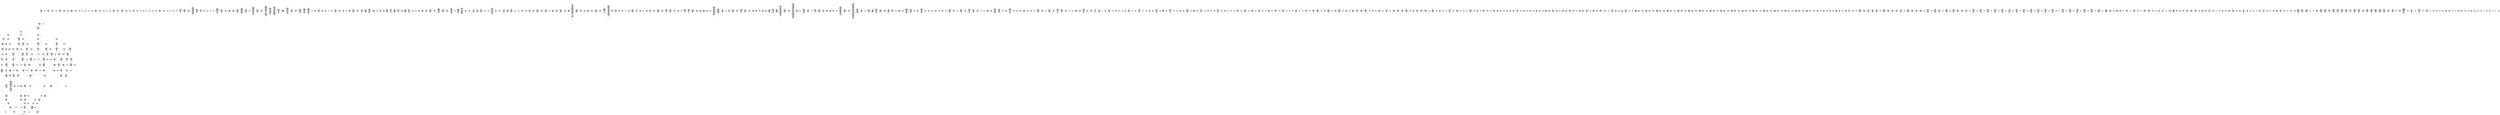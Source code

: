 /* Generated by GvGen v.1.0 (https://www.github.com/stricaud/gvgen) */

digraph G {
compound=true;
   node1 [label="[anywhere]"];
   node2 [label="# 0x0
PUSHX Data
PUSHX Data
MSTORE
CALLVALUE
ISZERO
PUSHX Data
JUMPI
"];
   node3 [label="# 0xc
PUSHX Data
REVERT
"];
   node4 [label="# 0x10
JUMPDEST
PUSHX LogicData
CALLDATASIZE
LT
PUSHX Data
JUMPI
"];
   node5 [label="# 0x1a
PUSHX Data
CALLDATALOAD
PUSHX BitData
SHR
PUSHX LogicData
GT
PUSHX Data
JUMPI
"];
   node6 [label="# 0x2b
PUSHX LogicData
GT
PUSHX Data
JUMPI
"];
   node7 [label="# 0x36
PUSHX LogicData
EQ
PUSHX Data
JUMPI
"];
   node8 [label="# 0x41
PUSHX LogicData
EQ
PUSHX Data
JUMPI
"];
   node9 [label="# 0x4c
PUSHX LogicData
EQ
PUSHX Data
JUMPI
"];
   node10 [label="# 0x57
PUSHX LogicData
EQ
PUSHX Data
JUMPI
"];
   node11 [label="# 0x62
PUSHX LogicData
EQ
PUSHX Data
JUMPI
"];
   node12 [label="# 0x6d
PUSHX Data
JUMP
"];
   node13 [label="# 0x71
JUMPDEST
PUSHX LogicData
EQ
PUSHX Data
JUMPI
"];
   node14 [label="# 0x7d
PUSHX LogicData
EQ
PUSHX Data
JUMPI
"];
   node15 [label="# 0x88
PUSHX LogicData
EQ
PUSHX Data
JUMPI
"];
   node16 [label="# 0x93
PUSHX LogicData
EQ
PUSHX Data
JUMPI
"];
   node17 [label="# 0x9e
PUSHX Data
JUMP
"];
   node18 [label="# 0xa2
JUMPDEST
PUSHX LogicData
GT
PUSHX Data
JUMPI
"];
   node19 [label="# 0xae
PUSHX LogicData
EQ
PUSHX Data
JUMPI
"];
   node20 [label="# 0xb9
PUSHX LogicData
EQ
PUSHX Data
JUMPI
"];
   node21 [label="# 0xc4
PUSHX LogicData
EQ
PUSHX Data
JUMPI
"];
   node22 [label="# 0xcf
PUSHX LogicData
EQ
PUSHX Data
JUMPI
"];
   node23 [label="# 0xda
PUSHX Data
JUMP
"];
   node24 [label="# 0xde
JUMPDEST
PUSHX LogicData
EQ
PUSHX Data
JUMPI
"];
   node25 [label="# 0xe9
PUSHX LogicData
EQ
PUSHX Data
JUMPI
"];
   node26 [label="# 0xf4
PUSHX LogicData
EQ
PUSHX Data
JUMPI
"];
   node27 [label="# 0xff
PUSHX LogicData
EQ
PUSHX Data
JUMPI
"];
   node28 [label="# 0x10a
JUMPDEST
PUSHX Data
REVERT
"];
   node29 [label="# 0x10f
JUMPDEST
PUSHX Data
PUSHX ArithData
CALLDATASIZE
SUB
ADD
PUSHX Data
PUSHX Data
JUMP
"];
   node30 [label="# 0x124
JUMPDEST
PUSHX Data
JUMP
"];
   node31 [label="# 0x129
JUMPDEST
PUSHX MemData
MLOAD
PUSHX Data
PUSHX Data
JUMP
"];
   node32 [label="# 0x136
JUMPDEST
PUSHX MemData
MLOAD
SUB
RETURN
"];
   node33 [label="# 0x13f
JUMPDEST
PUSHX Data
PUSHX ArithData
CALLDATASIZE
SUB
ADD
PUSHX Data
PUSHX Data
JUMP
"];
   node34 [label="# 0x154
JUMPDEST
PUSHX Data
JUMP
"];
   node35 [label="# 0x159
JUMPDEST
PUSHX MemData
MLOAD
PUSHX Data
PUSHX Data
JUMP
"];
   node36 [label="# 0x166
JUMPDEST
PUSHX MemData
MLOAD
SUB
RETURN
"];
   node37 [label="# 0x16f
JUMPDEST
PUSHX Data
PUSHX ArithData
CALLDATASIZE
SUB
ADD
PUSHX Data
PUSHX Data
JUMP
"];
   node38 [label="# 0x184
JUMPDEST
PUSHX Data
JUMP
"];
   node39 [label="# 0x189
JUMPDEST
PUSHX MemData
MLOAD
PUSHX Data
PUSHX Data
JUMP
"];
   node40 [label="# 0x196
JUMPDEST
PUSHX MemData
MLOAD
SUB
RETURN
"];
   node41 [label="# 0x19f
JUMPDEST
PUSHX Data
PUSHX ArithData
CALLDATASIZE
SUB
ADD
PUSHX Data
PUSHX Data
JUMP
"];
   node42 [label="# 0x1b4
JUMPDEST
PUSHX Data
JUMP
"];
   node43 [label="# 0x1b9
JUMPDEST
STOP
"];
   node44 [label="# 0x1bb
JUMPDEST
PUSHX Data
PUSHX ArithData
CALLDATASIZE
SUB
ADD
PUSHX Data
PUSHX Data
JUMP
"];
   node45 [label="# 0x1d0
JUMPDEST
PUSHX Data
JUMP
"];
   node46 [label="# 0x1d5
JUMPDEST
STOP
"];
   node47 [label="# 0x1d7
JUMPDEST
PUSHX Data
PUSHX ArithData
CALLDATASIZE
SUB
ADD
PUSHX Data
PUSHX Data
JUMP
"];
   node48 [label="# 0x1ec
JUMPDEST
PUSHX Data
JUMP
"];
   node49 [label="# 0x1f1
JUMPDEST
PUSHX MemData
MLOAD
PUSHX Data
PUSHX Data
JUMP
"];
   node50 [label="# 0x1fe
JUMPDEST
PUSHX MemData
MLOAD
SUB
RETURN
"];
   node51 [label="# 0x207
JUMPDEST
PUSHX Data
PUSHX ArithData
CALLDATASIZE
SUB
ADD
PUSHX Data
PUSHX Data
JUMP
"];
   node52 [label="# 0x21c
JUMPDEST
PUSHX Data
JUMP
"];
   node53 [label="# 0x221
JUMPDEST
STOP
"];
   node54 [label="# 0x223
JUMPDEST
PUSHX Data
PUSHX ArithData
CALLDATASIZE
SUB
ADD
PUSHX Data
PUSHX Data
JUMP
"];
   node55 [label="# 0x238
JUMPDEST
PUSHX Data
JUMP
"];
   node56 [label="# 0x23d
JUMPDEST
PUSHX MemData
MLOAD
PUSHX Data
PUSHX Data
JUMP
"];
   node57 [label="# 0x24a
JUMPDEST
PUSHX MemData
MLOAD
SUB
RETURN
"];
   node58 [label="# 0x253
JUMPDEST
PUSHX Data
PUSHX Data
JUMP
"];
   node59 [label="# 0x25b
JUMPDEST
PUSHX MemData
MLOAD
PUSHX Data
PUSHX Data
JUMP
"];
   node60 [label="# 0x268
JUMPDEST
PUSHX MemData
MLOAD
SUB
RETURN
"];
   node61 [label="# 0x271
JUMPDEST
PUSHX Data
PUSHX Data
JUMP
"];
   node62 [label="# 0x279
JUMPDEST
STOP
"];
   node63 [label="# 0x27b
JUMPDEST
PUSHX Data
PUSHX Data
JUMP
"];
   node64 [label="# 0x283
JUMPDEST
PUSHX MemData
MLOAD
PUSHX Data
PUSHX Data
JUMP
"];
   node65 [label="# 0x290
JUMPDEST
PUSHX MemData
MLOAD
SUB
RETURN
"];
   node66 [label="# 0x299
JUMPDEST
PUSHX Data
PUSHX ArithData
CALLDATASIZE
SUB
ADD
PUSHX Data
PUSHX Data
JUMP
"];
   node67 [label="# 0x2ae
JUMPDEST
PUSHX Data
JUMP
"];
   node68 [label="# 0x2b3
JUMPDEST
STOP
"];
   node69 [label="# 0x2b5
JUMPDEST
PUSHX Data
PUSHX ArithData
CALLDATASIZE
SUB
ADD
PUSHX Data
PUSHX Data
JUMP
"];
   node70 [label="# 0x2ca
JUMPDEST
PUSHX Data
JUMP
"];
   node71 [label="# 0x2cf
JUMPDEST
STOP
"];
   node72 [label="# 0x2d1
JUMPDEST
PUSHX Data
PUSHX ArithData
CALLDATASIZE
SUB
ADD
PUSHX Data
PUSHX Data
JUMP
"];
   node73 [label="# 0x2e6
JUMPDEST
PUSHX Data
JUMP
"];
   node74 [label="# 0x2eb
JUMPDEST
STOP
"];
   node75 [label="# 0x2ed
JUMPDEST
PUSHX Data
PUSHX ArithData
CALLDATASIZE
SUB
ADD
PUSHX Data
PUSHX Data
JUMP
"];
   node76 [label="# 0x302
JUMPDEST
PUSHX Data
JUMP
"];
   node77 [label="# 0x307
JUMPDEST
PUSHX MemData
MLOAD
PUSHX Data
PUSHX Data
JUMP
"];
   node78 [label="# 0x314
JUMPDEST
PUSHX MemData
MLOAD
SUB
RETURN
"];
   node79 [label="# 0x31d
JUMPDEST
PUSHX Data
PUSHX ArithData
CALLDATASIZE
SUB
ADD
PUSHX Data
PUSHX Data
JUMP
"];
   node80 [label="# 0x332
JUMPDEST
PUSHX Data
JUMP
"];
   node81 [label="# 0x337
JUMPDEST
STOP
"];
   node82 [label="# 0x339
JUMPDEST
PUSHX Data
PUSHX ArithData
CALLDATASIZE
SUB
ADD
PUSHX Data
PUSHX Data
JUMP
"];
   node83 [label="# 0x34e
JUMPDEST
PUSHX Data
JUMP
"];
   node84 [label="# 0x353
JUMPDEST
STOP
"];
   node85 [label="# 0x355
JUMPDEST
PUSHX BitData
PUSHX BitData
AND
PUSHX BitData
AND
EQ
ISZERO
PUSHX Data
JUMPI
"];
   node86 [label="# 0x38c
PUSHX MemData
MLOAD
PUSHX Data
MSTORE
PUSHX ArithData
ADD
PUSHX Data
PUSHX Data
JUMP
"];
   node87 [label="# 0x3bd
JUMPDEST
PUSHX MemData
MLOAD
SUB
REVERT
"];
   node88 [label="# 0x3c6
JUMPDEST
PUSHX ArithData
MSTORE
PUSHX ArithData
ADD
MSTORE
PUSHX ArithData
ADD
PUSHX Data
SHA3
PUSHX ArithData
PUSHX BitData
AND
PUSHX BitData
AND
MSTORE
PUSHX ArithData
ADD
MSTORE
PUSHX ArithData
ADD
PUSHX Data
SHA3
SLOAD
JUMP
"];
   node89 [label="# 0x41e
JUMPDEST
PUSHX Data
PUSHX BitData
PUSHX BitData
NOT
AND
PUSHX BitData
NOT
AND
EQ
PUSHX Data
JUMPI
"];
   node90 [label="# 0x487
PUSHX BitData
PUSHX BitData
NOT
AND
PUSHX BitData
NOT
AND
EQ
"];
   node91 [label="# 0x4e9
JUMPDEST
PUSHX Data
JUMPI
"];
   node92 [label="# 0x4ef
PUSHX Data
PUSHX Data
JUMP
"];
   node93 [label="# 0x4f8
JUMPDEST
"];
   node94 [label="# 0x4f9
JUMPDEST
JUMP
"];
   node95 [label="# 0x500
JUMPDEST
PUSHX Data
PUSHX LogicData
PUSHX Data
PUSHX ArithData
MSTORE
PUSHX ArithData
ADD
MSTORE
PUSHX ArithData
ADD
PUSHX Data
SHA3
SLOAD
GT
PUSHX Data
JUMPI
"];
   node96 [label="# 0x51e
PUSHX MemData
MLOAD
PUSHX Data
MSTORE
PUSHX ArithData
ADD
PUSHX Data
PUSHX Data
JUMP
"];
   node97 [label="# 0x54f
JUMPDEST
PUSHX MemData
MLOAD
SUB
REVERT
"];
   node98 [label="# 0x558
JUMPDEST
PUSHX Data
PUSHX Data
PUSHX Data
JUMP
"];
   node99 [label="# 0x562
JUMPDEST
PUSHX LogicData
MLOAD
GT
PUSHX Data
JUMPI
"];
   node100 [label="# 0x56e
PUSHX MemData
MLOAD
PUSHX ArithData
ADD
PUSHX Data
MSTORE
PUSHX Data
MSTORE
PUSHX Data
JUMP
"];
   node101 [label="# 0x582
JUMPDEST
PUSHX Data
PUSHX ArithData
MSTORE
PUSHX ArithData
ADD
MSTORE
PUSHX ArithData
ADD
PUSHX Data
SHA3
PUSHX MemData
MLOAD
PUSHX ArithData
ADD
PUSHX Data
PUSHX Data
JUMP
"];
   node102 [label="# 0x5a7
JUMPDEST
PUSHX MemData
MLOAD
PUSHX ArithData
SUB
SUB
MSTORE
PUSHX Data
MSTORE
"];
   node103 [label="# 0x5b7
JUMPDEST
JUMP
"];
   node104 [label="# 0x5bf
JUMPDEST
PUSHX LogicData
ISZERO
ISZERO
PUSHX Data
PUSHX ArithData
MSTORE
PUSHX ArithData
ADD
MSTORE
PUSHX ArithData
ADD
PUSHX Data
SHA3
PUSHX ArithData
SLOAD
PUSHX ArithData
EXP
DIV
PUSHX BitData
AND
ISZERO
ISZERO
EQ
PUSHX Data
JUMPI
"];
   node105 [label="# 0x5ec
PUSHX MemData
MLOAD
PUSHX Data
MSTORE
PUSHX ArithData
ADD
PUSHX Data
PUSHX Data
JUMP
"];
   node106 [label="# 0x61d
JUMPDEST
PUSHX MemData
MLOAD
SUB
REVERT
"];
   node107 [label="# 0x626
JUMPDEST
PUSHX LogicData
PUSHX Data
PUSHX ArithData
MSTORE
PUSHX ArithData
ADD
MSTORE
PUSHX ArithData
ADD
PUSHX Data
SHA3
PUSHX ArithData
PUSHX ArithData
EXP
SLOAD
PUSHX ArithData
MUL
NOT
AND
ISZERO
ISZERO
MUL
OR
SSTORE
PUSHX Data
PUSHX MemData
MLOAD
PUSHX ArithData
ADD
PUSHX Data
PUSHX Data
JUMP
"];
   node108 [label="# 0x66b
JUMPDEST
PUSHX MemData
MLOAD
PUSHX ArithData
SUB
SUB
MSTORE
PUSHX Data
MSTORE
MLOAD
PUSHX ArithData
ADD
SHA3
PUSHX Data
PUSHX MemData
MLOAD
PUSHX ArithData
ADD
PUSHX Data
PUSHX Data
JUMP
"];
   node109 [label="# 0x696
JUMPDEST
PUSHX MemData
MLOAD
PUSHX ArithData
SUB
SUB
MSTORE
PUSHX Data
MSTORE
MLOAD
PUSHX ArithData
ADD
SHA3
PUSHX Data
PUSHX Data
PUSHX MemData
MLOAD
PUSHX Data
MSTORE
PUSHX ArithData
ADD
PUSHX Data
MSTORE
PUSHX MemData
MLOAD
PUSHX Data
PUSHX Data
JUMP
"];
   node110 [label="# 0x6d3
JUMPDEST
PUSHX Data
PUSHX MemData
MLOAD
PUSHX ArithData
SUB
SUB
GAS
STATICCALL
ISZERO
ISZERO
PUSHX Data
JUMPI
"];
   node111 [label="# 0x6ec
RETURNDATASIZE
PUSHX Data
RETURNDATACOPY
RETURNDATASIZE
PUSHX Data
REVERT
"];
   node112 [label="# 0x6f5
JUMPDEST
PUSHX ArithData
PUSHX MemData
MLOAD
SUB
MLOAD
PUSHX StorData
PUSHX ArithData
SLOAD
PUSHX ArithData
EXP
DIV
PUSHX BitData
AND
PUSHX BitData
AND
PUSHX BitData
AND
EQ
PUSHX Data
JUMPI
"];
   node113 [label="# 0x757
PUSHX MemData
MLOAD
PUSHX Data
MSTORE
PUSHX ArithData
ADD
PUSHX Data
PUSHX Data
JUMP
"];
   node114 [label="# 0x788
JUMPDEST
PUSHX MemData
MLOAD
SUB
REVERT
"];
   node115 [label="# 0x791
JUMPDEST
PUSHX Data
PUSHX MemData
MLOAD
PUSHX ArithData
ADD
PUSHX Data
MSTORE
PUSHX Data
MSTORE
PUSHX Data
JUMP
"];
   node116 [label="# 0x7ac
JUMPDEST
PUSHX Data
PUSHX ArithData
MSTORE
PUSHX ArithData
ADD
MSTORE
PUSHX ArithData
ADD
PUSHX Data
SHA3
PUSHX Data
SLOAD
PUSHX Data
PUSHX Data
JUMP
"];
   node117 [label="# 0x7cf
JUMPDEST
SSTORE
PUSHX Data
PUSHX ArithData
MSTORE
PUSHX ArithData
ADD
MSTORE
PUSHX ArithData
ADD
PUSHX Data
SHA3
MLOAD
PUSHX ArithData
ADD
PUSHX Data
PUSHX Data
JUMP
"];
   node118 [label="# 0x7fd
JUMPDEST
JUMP
"];
   node119 [label="# 0x80b
JUMPDEST
PUSHX Data
PUSHX Data
JUMP
"];
   node120 [label="# 0x813
JUMPDEST
PUSHX BitData
AND
PUSHX BitData
AND
EQ
PUSHX Data
JUMPI
"];
   node121 [label="# 0x847
PUSHX Data
PUSHX Data
PUSHX Data
JUMP
"];
   node122 [label="# 0x853
JUMPDEST
PUSHX Data
JUMP
"];
   node123 [label="# 0x858
JUMPDEST
"];
   node124 [label="# 0x859
JUMPDEST
PUSHX Data
JUMPI
"];
   node125 [label="# 0x85e
PUSHX MemData
MLOAD
PUSHX Data
MSTORE
PUSHX ArithData
ADD
PUSHX Data
PUSHX Data
JUMP
"];
   node126 [label="# 0x88f
JUMPDEST
PUSHX MemData
MLOAD
SUB
REVERT
"];
   node127 [label="# 0x898
JUMPDEST
PUSHX Data
PUSHX Data
JUMP
"];
   node128 [label="# 0x8a5
JUMPDEST
JUMP
"];
   node129 [label="# 0x8ac
JUMPDEST
PUSHX Data
MLOAD
MLOAD
EQ
PUSHX Data
JUMPI
"];
   node130 [label="# 0x8b8
PUSHX MemData
MLOAD
PUSHX Data
MSTORE
PUSHX ArithData
ADD
PUSHX Data
PUSHX Data
JUMP
"];
   node131 [label="# 0x8e9
JUMPDEST
PUSHX MemData
MLOAD
SUB
REVERT
"];
   node132 [label="# 0x8f2
JUMPDEST
PUSHX Data
MLOAD
PUSHX LogicData
GT
ISZERO
PUSHX Data
JUMPI
"];
   node133 [label="# 0x907
PUSHX Data
PUSHX Data
MSTORE
PUSHX Data
PUSHX Data
MSTORE
PUSHX Data
PUSHX Data
REVERT
"];
   node134 [label="# 0x935
JUMPDEST
PUSHX MemData
MLOAD
MSTORE
PUSHX ArithData
MUL
PUSHX ArithData
ADD
ADD
PUSHX Data
MSTORE
ISZERO
PUSHX Data
JUMPI
"];
   node135 [label="# 0x94f
PUSHX ArithData
ADD
PUSHX ArithData
MUL
CALLDATASIZE
CALLDATACOPY
ADD
"];
   node136 [label="# 0x963
JUMPDEST
PUSHX Data
"];
   node137 [label="# 0x969
JUMPDEST
MLOAD
LT
ISZERO
PUSHX Data
JUMPI
"];
   node138 [label="# 0x973
PUSHX Data
MLOAD
LT
PUSHX Data
JUMPI
"];
   node139 [label="# 0x980
PUSHX Data
PUSHX Data
MSTORE
PUSHX Data
PUSHX Data
MSTORE
PUSHX Data
PUSHX Data
REVERT
"];
   node140 [label="# 0x9ae
JUMPDEST
PUSHX ArithData
MUL
PUSHX ArithData
ADD
ADD
MLOAD
MLOAD
LT
PUSHX Data
JUMPI
"];
   node141 [label="# 0x9c1
PUSHX Data
PUSHX Data
MSTORE
PUSHX Data
PUSHX Data
MSTORE
PUSHX Data
PUSHX Data
REVERT
"];
   node142 [label="# 0x9ef
JUMPDEST
PUSHX ArithData
MUL
PUSHX ArithData
ADD
ADD
MLOAD
PUSHX Data
JUMP
"];
   node143 [label="# 0x9fc
JUMPDEST
MLOAD
LT
PUSHX Data
JUMPI
"];
   node144 [label="# 0xa07
PUSHX Data
PUSHX Data
MSTORE
PUSHX Data
PUSHX Data
MSTORE
PUSHX Data
PUSHX Data
REVERT
"];
   node145 [label="# 0xa35
JUMPDEST
PUSHX ArithData
MUL
PUSHX ArithData
ADD
ADD
MSTORE
PUSHX Data
PUSHX Data
JUMP
"];
   node146 [label="# 0xa4b
JUMPDEST
PUSHX Data
JUMP
"];
   node147 [label="# 0xa52
JUMPDEST
JUMP
"];
   node148 [label="# 0xa5d
JUMPDEST
PUSHX Data
PUSHX Data
JUMP
"];
   node149 [label="# 0xa65
JUMPDEST
PUSHX BitData
AND
PUSHX Data
PUSHX Data
JUMP
"];
   node150 [label="# 0xa83
JUMPDEST
PUSHX BitData
AND
EQ
PUSHX Data
JUMPI
"];
   node151 [label="# 0xa9f
PUSHX MemData
MLOAD
PUSHX Data
MSTORE
PUSHX ArithData
ADD
PUSHX Data
PUSHX Data
JUMP
"];
   node152 [label="# 0xad0
JUMPDEST
PUSHX MemData
MLOAD
SUB
REVERT
"];
   node153 [label="# 0xad9
JUMPDEST
PUSHX LogicData
PUSHX Data
PUSHX ArithData
MSTORE
PUSHX ArithData
ADD
MSTORE
PUSHX ArithData
ADD
PUSHX Data
SHA3
SLOAD
GT
PUSHX Data
JUMPI
"];
   node154 [label="# 0xaf5
PUSHX MemData
MLOAD
PUSHX Data
MSTORE
PUSHX ArithData
ADD
PUSHX Data
PUSHX Data
JUMP
"];
   node155 [label="# 0xb26
JUMPDEST
PUSHX MemData
MLOAD
SUB
REVERT
"];
   node156 [label="# 0xb2f
JUMPDEST
PUSHX Data
PUSHX ArithData
MSTORE
PUSHX ArithData
ADD
MSTORE
PUSHX ArithData
ADD
PUSHX Data
SHA3
MLOAD
PUSHX ArithData
ADD
PUSHX Data
PUSHX Data
JUMP
"];
   node157 [label="# 0xb56
JUMPDEST
JUMP
"];
   node158 [label="# 0xb5b
JUMPDEST
PUSHX Data
PUSHX Data
MSTORE
PUSHX Data
MSTORE
PUSHX Data
PUSHX Data
SHA3
PUSHX Data
SLOAD
PUSHX Data
PUSHX Data
JUMP
"];
   node159 [label="# 0xb7a
JUMPDEST
PUSHX ArithData
ADD
PUSHX ArithData
DIV
MUL
PUSHX ArithData
ADD
PUSHX MemData
MLOAD
ADD
PUSHX Data
MSTORE
MSTORE
PUSHX ArithData
ADD
SLOAD
PUSHX Data
PUSHX Data
JUMP
"];
   node160 [label="# 0xba6
JUMPDEST
ISZERO
PUSHX Data
JUMPI
"];
   node161 [label="# 0xbad
PUSHX LogicData
LT
PUSHX Data
JUMPI
"];
   node162 [label="# 0xbb5
PUSHX ArithData
SLOAD
DIV
MUL
MSTORE
PUSHX ArithData
ADD
PUSHX Data
JUMP
"];
   node163 [label="# 0xbc8
JUMPDEST
ADD
PUSHX Data
MSTORE
PUSHX Data
PUSHX Data
SHA3
"];
   node164 [label="# 0xbd6
JUMPDEST
SLOAD
MSTORE
PUSHX ArithData
ADD
PUSHX ArithData
ADD
GT
PUSHX Data
JUMPI
"];
   node165 [label="# 0xbea
SUB
PUSHX BitData
AND
ADD
"];
   node166 [label="# 0xbf3
JUMPDEST
JUMP
"];
   node167 [label="# 0xbfb
JUMPDEST
PUSHX Data
PUSHX StorData
SLOAD
PUSHX Data
PUSHX Data
JUMP
"];
   node168 [label="# 0xc0a
JUMPDEST
PUSHX ArithData
ADD
PUSHX ArithData
DIV
MUL
PUSHX ArithData
ADD
PUSHX MemData
MLOAD
ADD
PUSHX Data
MSTORE
MSTORE
PUSHX ArithData
ADD
SLOAD
PUSHX Data
PUSHX Data
JUMP
"];
   node169 [label="# 0xc36
JUMPDEST
ISZERO
PUSHX Data
JUMPI
"];
   node170 [label="# 0xc3d
PUSHX LogicData
LT
PUSHX Data
JUMPI
"];
   node171 [label="# 0xc45
PUSHX ArithData
SLOAD
DIV
MUL
MSTORE
PUSHX ArithData
ADD
PUSHX Data
JUMP
"];
   node172 [label="# 0xc58
JUMPDEST
ADD
PUSHX Data
MSTORE
PUSHX Data
PUSHX Data
SHA3
"];
   node173 [label="# 0xc66
JUMPDEST
SLOAD
MSTORE
PUSHX ArithData
ADD
PUSHX ArithData
ADD
GT
PUSHX Data
JUMPI
"];
   node174 [label="# 0xc7a
SUB
PUSHX BitData
AND
ADD
"];
   node175 [label="# 0xc83
JUMPDEST
JUMP
"];
   node176 [label="# 0xc8d
JUMPDEST
PUSHX Data
PUSHX Data
JUMP
"];
   node177 [label="# 0xc95
JUMPDEST
PUSHX BitData
AND
PUSHX Data
PUSHX Data
JUMP
"];
   node178 [label="# 0xcb3
JUMPDEST
PUSHX BitData
AND
EQ
PUSHX Data
JUMPI
"];
   node179 [label="# 0xccf
PUSHX MemData
MLOAD
PUSHX Data
MSTORE
PUSHX ArithData
ADD
PUSHX Data
PUSHX Data
JUMP
"];
   node180 [label="# 0xd00
JUMPDEST
PUSHX MemData
MLOAD
SUB
REVERT
"];
   node181 [label="# 0xd09
JUMPDEST
PUSHX Data
PUSHX Data
PUSHX Data
JUMP
"];
   node182 [label="# 0xd13
JUMPDEST
JUMP
"];
   node183 [label="# 0xd15
JUMPDEST
PUSHX Data
PUSHX StorData
PUSHX ArithData
SLOAD
PUSHX ArithData
EXP
DIV
PUSHX BitData
AND
JUMP
"];
   node184 [label="# 0xd3f
JUMPDEST
PUSHX Data
PUSHX Data
JUMP
"];
   node185 [label="# 0xd47
JUMPDEST
PUSHX BitData
AND
PUSHX Data
PUSHX Data
JUMP
"];
   node186 [label="# 0xd65
JUMPDEST
PUSHX BitData
AND
EQ
PUSHX Data
JUMPI
"];
   node187 [label="# 0xd81
PUSHX MemData
MLOAD
PUSHX Data
MSTORE
PUSHX ArithData
ADD
PUSHX Data
PUSHX Data
JUMP
"];
   node188 [label="# 0xdb2
JUMPDEST
PUSHX MemData
MLOAD
SUB
REVERT
"];
   node189 [label="# 0xdbb
JUMPDEST
PUSHX Data
MLOAD
PUSHX ArithData
ADD
PUSHX Data
PUSHX Data
JUMP
"];
   node190 [label="# 0xdd1
JUMPDEST
JUMP
"];
   node191 [label="# 0xdd5
JUMPDEST
PUSHX BitData
AND
PUSHX Data
PUSHX Data
JUMP
"];
   node192 [label="# 0xdf4
JUMPDEST
PUSHX BitData
AND
EQ
ISZERO
PUSHX Data
JUMPI
"];
   node193 [label="# 0xe11
PUSHX MemData
MLOAD
PUSHX Data
MSTORE
PUSHX ArithData
ADD
PUSHX Data
PUSHX Data
JUMP
"];
   node194 [label="# 0xe42
JUMPDEST
PUSHX MemData
MLOAD
SUB
REVERT
"];
   node195 [label="# 0xe4b
JUMPDEST
PUSHX Data
PUSHX Data
PUSHX Data
PUSHX Data
JUMP
"];
   node196 [label="# 0xe58
JUMPDEST
PUSHX BitData
AND
PUSHX BitData
AND
MSTORE
PUSHX ArithData
ADD
MSTORE
PUSHX ArithData
ADD
PUSHX Data
SHA3
PUSHX ArithData
PUSHX BitData
AND
PUSHX BitData
AND
MSTORE
PUSHX ArithData
ADD
MSTORE
PUSHX ArithData
ADD
PUSHX Data
SHA3
PUSHX ArithData
PUSHX ArithData
EXP
SLOAD
PUSHX ArithData
MUL
NOT
AND
ISZERO
ISZERO
MUL
OR
SSTORE
PUSHX BitData
AND
PUSHX Data
PUSHX Data
JUMP
"];
   node197 [label="# 0xf05
JUMPDEST
PUSHX BitData
AND
PUSHX Data
PUSHX MemData
MLOAD
PUSHX Data
PUSHX Data
JUMP
"];
   node198 [label="# 0xf4a
JUMPDEST
PUSHX MemData
MLOAD
SUB
LOGX
JUMP
"];
   node199 [label="# 0xf56
JUMPDEST
PUSHX Data
PUSHX Data
JUMP
"];
   node200 [label="# 0xf5e
JUMPDEST
PUSHX BitData
AND
PUSHX Data
PUSHX Data
JUMP
"];
   node201 [label="# 0xf7c
JUMPDEST
PUSHX BitData
AND
EQ
PUSHX Data
JUMPI
"];
   node202 [label="# 0xf98
PUSHX MemData
MLOAD
PUSHX Data
MSTORE
PUSHX ArithData
ADD
PUSHX Data
PUSHX Data
JUMP
"];
   node203 [label="# 0xfc9
JUMPDEST
PUSHX MemData
MLOAD
SUB
REVERT
"];
   node204 [label="# 0xfd2
JUMPDEST
PUSHX StorData
PUSHX ArithData
PUSHX ArithData
EXP
SLOAD
PUSHX ArithData
MUL
NOT
AND
PUSHX BitData
AND
MUL
OR
SSTORE
JUMP
"];
   node205 [label="# 0x1016
JUMPDEST
PUSHX Data
PUSHX Data
PUSHX ArithData
PUSHX BitData
AND
PUSHX BitData
AND
MSTORE
PUSHX ArithData
ADD
MSTORE
PUSHX ArithData
ADD
PUSHX Data
SHA3
PUSHX ArithData
PUSHX BitData
AND
PUSHX BitData
AND
MSTORE
PUSHX ArithData
ADD
MSTORE
PUSHX ArithData
ADD
PUSHX Data
SHA3
PUSHX ArithData
SLOAD
PUSHX ArithData
EXP
DIV
PUSHX BitData
AND
JUMP
"];
   node206 [label="# 0x10aa
JUMPDEST
PUSHX Data
PUSHX Data
JUMP
"];
   node207 [label="# 0x10b2
JUMPDEST
PUSHX BitData
AND
PUSHX BitData
AND
EQ
PUSHX Data
JUMPI
"];
   node208 [label="# 0x10e6
PUSHX Data
PUSHX Data
PUSHX Data
JUMP
"];
   node209 [label="# 0x10f2
JUMPDEST
PUSHX Data
JUMP
"];
   node210 [label="# 0x10f7
JUMPDEST
"];
   node211 [label="# 0x10f8
JUMPDEST
PUSHX Data
JUMPI
"];
   node212 [label="# 0x10fd
PUSHX MemData
MLOAD
PUSHX Data
MSTORE
PUSHX ArithData
ADD
PUSHX Data
PUSHX Data
JUMP
"];
   node213 [label="# 0x112e
JUMPDEST
PUSHX MemData
MLOAD
SUB
REVERT
"];
   node214 [label="# 0x1137
JUMPDEST
PUSHX Data
PUSHX Data
JUMP
"];
   node215 [label="# 0x1144
JUMPDEST
JUMP
"];
   node216 [label="# 0x114b
JUMPDEST
PUSHX Data
PUSHX Data
JUMP
"];
   node217 [label="# 0x1153
JUMPDEST
PUSHX BitData
AND
PUSHX Data
PUSHX Data
JUMP
"];
   node218 [label="# 0x1171
JUMPDEST
PUSHX BitData
AND
EQ
PUSHX Data
JUMPI
"];
   node219 [label="# 0x118d
PUSHX MemData
MLOAD
PUSHX Data
MSTORE
PUSHX ArithData
ADD
PUSHX Data
PUSHX Data
JUMP
"];
   node220 [label="# 0x11be
JUMPDEST
PUSHX MemData
MLOAD
SUB
REVERT
"];
   node221 [label="# 0x11c7
JUMPDEST
PUSHX BitData
PUSHX BitData
AND
PUSHX BitData
AND
EQ
ISZERO
PUSHX Data
JUMPI
"];
   node222 [label="# 0x11fd
PUSHX MemData
MLOAD
PUSHX Data
MSTORE
PUSHX ArithData
ADD
PUSHX Data
PUSHX Data
JUMP
"];
   node223 [label="# 0x122e
JUMPDEST
PUSHX MemData
MLOAD
SUB
REVERT
"];
   node224 [label="# 0x1237
JUMPDEST
PUSHX Data
PUSHX Data
JUMP
"];
   node225 [label="# 0x1240
JUMPDEST
JUMP
"];
   node226 [label="# 0x1243
JUMPDEST
PUSHX Data
PUSHX BitData
PUSHX BitData
NOT
AND
PUSHX BitData
NOT
AND
EQ
JUMP
"];
   node227 [label="# 0x12ad
JUMPDEST
PUSHX BitData
PUSHX BitData
AND
PUSHX BitData
AND
EQ
ISZERO
PUSHX Data
JUMPI
"];
   node228 [label="# 0x12e3
PUSHX MemData
MLOAD
PUSHX Data
MSTORE
PUSHX ArithData
ADD
PUSHX Data
PUSHX Data
JUMP
"];
   node229 [label="# 0x1314
JUMPDEST
PUSHX MemData
MLOAD
SUB
REVERT
"];
   node230 [label="# 0x131d
JUMPDEST
PUSHX Data
PUSHX Data
PUSHX Data
JUMP
"];
   node231 [label="# 0x1327
JUMPDEST
PUSHX Data
PUSHX Data
PUSHX Data
PUSHX Data
JUMP
"];
   node232 [label="# 0x1339
JUMPDEST
PUSHX Data
PUSHX Data
JUMP
"];
   node233 [label="# 0x1342
JUMPDEST
PUSHX Data
JUMP
"];
   node234 [label="# 0x1348
JUMPDEST
PUSHX ArithData
MSTORE
PUSHX ArithData
ADD
MSTORE
PUSHX ArithData
ADD
PUSHX Data
SHA3
PUSHX ArithData
PUSHX BitData
AND
PUSHX BitData
AND
MSTORE
PUSHX ArithData
ADD
MSTORE
PUSHX ArithData
ADD
PUSHX Data
SHA3
PUSHX Data
SLOAD
PUSHX Data
PUSHX Data
JUMP
"];
   node235 [label="# 0x13a7
JUMPDEST
SSTORE
PUSHX BitData
AND
PUSHX BitData
PUSHX BitData
AND
PUSHX BitData
AND
PUSHX Data
PUSHX MemData
MLOAD
PUSHX Data
PUSHX Data
JUMP
"];
   node236 [label="# 0x1425
JUMPDEST
PUSHX MemData
MLOAD
SUB
LOGX
PUSHX Data
PUSHX Data
PUSHX Data
JUMP
"];
   node237 [label="# 0x143c
JUMPDEST
JUMP
"];
   node238 [label="# 0x1443
JUMPDEST
PUSHX Data
CALLER
JUMP
"];
   node239 [label="# 0x144b
JUMPDEST
MLOAD
MLOAD
EQ
PUSHX Data
JUMPI
"];
   node240 [label="# 0x1455
PUSHX MemData
MLOAD
PUSHX Data
MSTORE
PUSHX ArithData
ADD
PUSHX Data
PUSHX Data
JUMP
"];
   node241 [label="# 0x1486
JUMPDEST
PUSHX MemData
MLOAD
SUB
REVERT
"];
   node242 [label="# 0x148f
JUMPDEST
PUSHX BitData
PUSHX BitData
AND
PUSHX BitData
AND
EQ
ISZERO
PUSHX Data
JUMPI
"];
   node243 [label="# 0x14c5
PUSHX MemData
MLOAD
PUSHX Data
MSTORE
PUSHX ArithData
ADD
PUSHX Data
PUSHX Data
JUMP
"];
   node244 [label="# 0x14f6
JUMPDEST
PUSHX MemData
MLOAD
SUB
REVERT
"];
   node245 [label="# 0x14ff
JUMPDEST
PUSHX Data
PUSHX Data
PUSHX Data
JUMP
"];
   node246 [label="# 0x1509
JUMPDEST
PUSHX Data
PUSHX Data
JUMP
"];
   node247 [label="# 0x1519
JUMPDEST
PUSHX Data
"];
   node248 [label="# 0x151c
JUMPDEST
MLOAD
LT
ISZERO
PUSHX Data
JUMPI
"];
   node249 [label="# 0x1526
PUSHX Data
MLOAD
LT
PUSHX Data
JUMPI
"];
   node250 [label="# 0x1532
PUSHX Data
PUSHX Data
MSTORE
PUSHX Data
PUSHX Data
MSTORE
PUSHX Data
PUSHX Data
REVERT
"];
   node251 [label="# 0x1560
JUMPDEST
PUSHX ArithData
MUL
PUSHX ArithData
ADD
ADD
MLOAD
PUSHX Data
MLOAD
LT
PUSHX Data
JUMPI
"];
   node252 [label="# 0x1577
PUSHX Data
PUSHX Data
MSTORE
PUSHX Data
PUSHX Data
MSTORE
PUSHX Data
PUSHX Data
REVERT
"];
   node253 [label="# 0x15a5
JUMPDEST
PUSHX ArithData
MUL
PUSHX ArithData
ADD
ADD
MLOAD
PUSHX Data
PUSHX ArithData
MSTORE
PUSHX ArithData
ADD
MSTORE
PUSHX ArithData
ADD
PUSHX Data
SHA3
PUSHX ArithData
PUSHX BitData
AND
PUSHX BitData
AND
MSTORE
PUSHX ArithData
ADD
MSTORE
PUSHX ArithData
ADD
PUSHX Data
SHA3
SLOAD
LT
ISZERO
PUSHX Data
JUMPI
"];
   node254 [label="# 0x160c
PUSHX MemData
MLOAD
PUSHX Data
MSTORE
PUSHX ArithData
ADD
PUSHX Data
PUSHX Data
JUMP
"];
   node255 [label="# 0x163d
JUMPDEST
PUSHX MemData
MLOAD
SUB
REVERT
"];
   node256 [label="# 0x1646
JUMPDEST
SUB
PUSHX ArithData
MSTORE
PUSHX ArithData
ADD
MSTORE
PUSHX ArithData
ADD
PUSHX Data
SHA3
PUSHX ArithData
PUSHX BitData
AND
PUSHX BitData
AND
MSTORE
PUSHX ArithData
ADD
MSTORE
PUSHX ArithData
ADD
PUSHX Data
SHA3
SSTORE
PUSHX ArithData
MSTORE
PUSHX ArithData
ADD
MSTORE
PUSHX ArithData
ADD
PUSHX Data
SHA3
PUSHX ArithData
PUSHX BitData
AND
PUSHX BitData
AND
MSTORE
PUSHX ArithData
ADD
MSTORE
PUSHX ArithData
ADD
PUSHX Data
SHA3
PUSHX Data
SLOAD
PUSHX Data
PUSHX Data
JUMP
"];
   node257 [label="# 0x16fb
JUMPDEST
SSTORE
PUSHX Data
PUSHX Data
JUMP
"];
   node258 [label="# 0x170f
JUMPDEST
PUSHX Data
JUMP
"];
   node259 [label="# 0x1716
JUMPDEST
PUSHX BitData
AND
PUSHX BitData
AND
PUSHX BitData
AND
PUSHX Data
PUSHX MemData
MLOAD
PUSHX Data
PUSHX Data
JUMP
"];
   node260 [label="# 0x178d
JUMPDEST
PUSHX MemData
MLOAD
SUB
LOGX
PUSHX Data
PUSHX Data
JUMP
"];
   node261 [label="# 0x17a3
JUMPDEST
JUMP
"];
   node262 [label="# 0x17ab
JUMPDEST
PUSHX Data
PUSHX StorData
PUSHX ArithData
SLOAD
PUSHX ArithData
EXP
DIV
PUSHX BitData
AND
PUSHX StorData
PUSHX ArithData
PUSHX ArithData
EXP
SLOAD
PUSHX ArithData
MUL
NOT
AND
PUSHX BitData
AND
MUL
OR
SSTORE
PUSHX BitData
AND
PUSHX BitData
AND
PUSHX Data
PUSHX MemData
MLOAD
PUSHX MemData
MLOAD
SUB
LOGX
JUMP
"];
   node263 [label="# 0x1871
JUMPDEST
PUSHX BitData
PUSHX BitData
AND
PUSHX BitData
AND
EQ
ISZERO
PUSHX Data
JUMPI
"];
   node264 [label="# 0x18a7
PUSHX MemData
MLOAD
PUSHX Data
MSTORE
PUSHX ArithData
ADD
PUSHX Data
PUSHX Data
JUMP
"];
   node265 [label="# 0x18d8
JUMPDEST
PUSHX MemData
MLOAD
SUB
REVERT
"];
   node266 [label="# 0x18e1
JUMPDEST
PUSHX Data
PUSHX Data
PUSHX Data
JUMP
"];
   node267 [label="# 0x18eb
JUMPDEST
PUSHX Data
PUSHX Data
PUSHX Data
JUMP
"];
   node268 [label="# 0x18fc
JUMPDEST
PUSHX Data
PUSHX Data
JUMP
"];
   node269 [label="# 0x1905
JUMPDEST
PUSHX Data
JUMP
"];
   node270 [label="# 0x190b
JUMPDEST
PUSHX Data
PUSHX ArithData
MSTORE
PUSHX ArithData
ADD
MSTORE
PUSHX ArithData
ADD
PUSHX Data
SHA3
PUSHX ArithData
PUSHX BitData
AND
PUSHX BitData
AND
MSTORE
PUSHX ArithData
ADD
MSTORE
PUSHX ArithData
ADD
PUSHX Data
SHA3
SLOAD
LT
ISZERO
PUSHX Data
JUMPI
"];
   node271 [label="# 0x1968
PUSHX MemData
MLOAD
PUSHX Data
MSTORE
PUSHX ArithData
ADD
PUSHX Data
PUSHX Data
JUMP
"];
   node272 [label="# 0x1999
JUMPDEST
PUSHX MemData
MLOAD
SUB
REVERT
"];
   node273 [label="# 0x19a2
JUMPDEST
SUB
PUSHX ArithData
MSTORE
PUSHX ArithData
ADD
MSTORE
PUSHX ArithData
ADD
PUSHX Data
SHA3
PUSHX ArithData
PUSHX BitData
AND
PUSHX BitData
AND
MSTORE
PUSHX ArithData
ADD
MSTORE
PUSHX ArithData
ADD
PUSHX Data
SHA3
SSTORE
PUSHX ArithData
MSTORE
PUSHX ArithData
ADD
MSTORE
PUSHX ArithData
ADD
PUSHX Data
SHA3
PUSHX ArithData
PUSHX BitData
AND
PUSHX BitData
AND
MSTORE
PUSHX ArithData
ADD
MSTORE
PUSHX ArithData
ADD
PUSHX Data
SHA3
PUSHX Data
SLOAD
PUSHX Data
PUSHX Data
JUMP
"];
   node274 [label="# 0x1a57
JUMPDEST
SSTORE
PUSHX BitData
AND
PUSHX BitData
AND
PUSHX BitData
AND
PUSHX Data
PUSHX MemData
MLOAD
PUSHX Data
PUSHX Data
JUMP
"];
   node275 [label="# 0x1ad4
JUMPDEST
PUSHX MemData
MLOAD
SUB
LOGX
PUSHX Data
PUSHX Data
JUMP
"];
   node276 [label="# 0x1aea
JUMPDEST
JUMP
"];
   node277 [label="# 0x1af3
JUMPDEST
PUSHX Data
PUSHX Data
PUSHX LogicData
PUSHX LogicData
GT
ISZERO
PUSHX Data
JUMPI
"];
   node278 [label="# 0x1b0a
PUSHX Data
PUSHX Data
MSTORE
PUSHX Data
PUSHX Data
MSTORE
PUSHX Data
PUSHX Data
REVERT
"];
   node279 [label="# 0x1b38
JUMPDEST
PUSHX MemData
MLOAD
MSTORE
PUSHX ArithData
MUL
PUSHX ArithData
ADD
ADD
PUSHX Data
MSTORE
ISZERO
PUSHX Data
JUMPI
"];
   node280 [label="# 0x1b52
PUSHX ArithData
ADD
PUSHX ArithData
MUL
CALLDATASIZE
CALLDATACOPY
ADD
"];
   node281 [label="# 0x1b66
JUMPDEST
PUSHX LogicData
MLOAD
LT
PUSHX Data
JUMPI
"];
   node282 [label="# 0x1b76
PUSHX Data
PUSHX Data
MSTORE
PUSHX Data
PUSHX Data
MSTORE
PUSHX Data
PUSHX Data
REVERT
"];
   node283 [label="# 0x1ba4
JUMPDEST
PUSHX ArithData
MUL
PUSHX ArithData
ADD
ADD
MSTORE
JUMP
"];
   node284 [label="# 0x1bb9
JUMPDEST
JUMP
"];
   node285 [label="# 0x1bc1
JUMPDEST
PUSHX Data
PUSHX BitData
AND
PUSHX Data
JUMP
"];
   node286 [label="# 0x1be0
JUMPDEST
ISZERO
PUSHX Data
JUMPI
"];
   node287 [label="# 0x1be6
PUSHX BitData
AND
PUSHX BitData
PUSHX MemData
MLOAD
PUSHX BitData
AND
PUSHX BitData
SHL
MSTORE
PUSHX ArithData
ADD
PUSHX Data
PUSHX Data
JUMP
"];
   node288 [label="# 0x1c26
JUMPDEST
PUSHX Data
PUSHX MemData
MLOAD
SUB
PUSHX Data
EXTCODESIZE
ISZERO
ISZERO
PUSHX Data
JUMPI
"];
   node289 [label="# 0x1c3c
PUSHX Data
REVERT
"];
   node290 [label="# 0x1c40
JUMPDEST
GAS
CALL
ISZERO
PUSHX Data
JUMPI
"];
   node291 [label="# 0x1c4e
PUSHX MemData
MLOAD
RETURNDATASIZE
PUSHX BitData
NOT
PUSHX ArithData
ADD
AND
ADD
PUSHX Data
MSTORE
ADD
PUSHX Data
PUSHX Data
JUMP
"];
   node292 [label="# 0x1c6e
JUMPDEST
PUSHX Data
"];
   node293 [label="# 0x1c71
JUMPDEST
PUSHX Data
JUMPI
"];
   node294 [label="# 0x1c76
PUSHX Data
PUSHX Data
JUMP
"];
   node295 [label="# 0x1c7d
JUMPDEST
PUSHX LogicData
EQ
ISZERO
PUSHX Data
JUMPI
"];
   node296 [label="# 0x1c8a
PUSHX Data
PUSHX Data
JUMP
"];
   node297 [label="# 0x1c92
JUMPDEST
PUSHX Data
JUMPI
"];
   node298 [label="# 0x1c98
PUSHX Data
JUMP
"];
   node299 [label="# 0x1c9d
JUMPDEST
PUSHX MemData
MLOAD
PUSHX Data
MSTORE
PUSHX ArithData
ADD
PUSHX Data
PUSHX Data
JUMP
"];
   node300 [label="# 0x1cd1
JUMPDEST
PUSHX MemData
MLOAD
SUB
REVERT
"];
   node301 [label="# 0x1cda
JUMPDEST
"];
   node302 [label="# 0x1cdc
JUMPDEST
PUSHX MemData
MLOAD
PUSHX Data
MSTORE
PUSHX ArithData
ADD
PUSHX Data
PUSHX Data
JUMP
"];
   node303 [label="# 0x1d0e
JUMPDEST
PUSHX MemData
MLOAD
SUB
REVERT
"];
   node304 [label="# 0x1d17
JUMPDEST
PUSHX BitData
PUSHX BitData
SHL
PUSHX BitData
NOT
AND
PUSHX BitData
NOT
AND
EQ
PUSHX Data
JUMPI
"];
   node305 [label="# 0x1d64
PUSHX MemData
MLOAD
PUSHX Data
MSTORE
PUSHX ArithData
ADD
PUSHX Data
PUSHX Data
JUMP
"];
   node306 [label="# 0x1d95
JUMPDEST
PUSHX MemData
MLOAD
SUB
REVERT
"];
   node307 [label="# 0x1d9e
JUMPDEST
"];
   node308 [label="# 0x1da0
JUMPDEST
JUMP
"];
   node309 [label="# 0x1da8
JUMPDEST
PUSHX Data
PUSHX BitData
AND
PUSHX Data
JUMP
"];
   node310 [label="# 0x1dc7
JUMPDEST
ISZERO
PUSHX Data
JUMPI
"];
   node311 [label="# 0x1dcd
PUSHX BitData
AND
PUSHX BitData
PUSHX MemData
MLOAD
PUSHX BitData
AND
PUSHX BitData
SHL
MSTORE
PUSHX ArithData
ADD
PUSHX Data
PUSHX Data
JUMP
"];
   node312 [label="# 0x1e0d
JUMPDEST
PUSHX Data
PUSHX MemData
MLOAD
SUB
PUSHX Data
EXTCODESIZE
ISZERO
ISZERO
PUSHX Data
JUMPI
"];
   node313 [label="# 0x1e23
PUSHX Data
REVERT
"];
   node314 [label="# 0x1e27
JUMPDEST
GAS
CALL
ISZERO
PUSHX Data
JUMPI
"];
   node315 [label="# 0x1e35
PUSHX MemData
MLOAD
RETURNDATASIZE
PUSHX BitData
NOT
PUSHX ArithData
ADD
AND
ADD
PUSHX Data
MSTORE
ADD
PUSHX Data
PUSHX Data
JUMP
"];
   node316 [label="# 0x1e55
JUMPDEST
PUSHX Data
"];
   node317 [label="# 0x1e58
JUMPDEST
PUSHX Data
JUMPI
"];
   node318 [label="# 0x1e5d
PUSHX Data
PUSHX Data
JUMP
"];
   node319 [label="# 0x1e64
JUMPDEST
PUSHX LogicData
EQ
ISZERO
PUSHX Data
JUMPI
"];
   node320 [label="# 0x1e71
PUSHX Data
PUSHX Data
JUMP
"];
   node321 [label="# 0x1e79
JUMPDEST
PUSHX Data
JUMPI
"];
   node322 [label="# 0x1e7f
PUSHX Data
JUMP
"];
   node323 [label="# 0x1e84
JUMPDEST
PUSHX MemData
MLOAD
PUSHX Data
MSTORE
PUSHX ArithData
ADD
PUSHX Data
PUSHX Data
JUMP
"];
   node324 [label="# 0x1eb8
JUMPDEST
PUSHX MemData
MLOAD
SUB
REVERT
"];
   node325 [label="# 0x1ec1
JUMPDEST
"];
   node326 [label="# 0x1ec3
JUMPDEST
PUSHX MemData
MLOAD
PUSHX Data
MSTORE
PUSHX ArithData
ADD
PUSHX Data
PUSHX Data
JUMP
"];
   node327 [label="# 0x1ef5
JUMPDEST
PUSHX MemData
MLOAD
SUB
REVERT
"];
   node328 [label="# 0x1efe
JUMPDEST
PUSHX BitData
PUSHX BitData
SHL
PUSHX BitData
NOT
AND
PUSHX BitData
NOT
AND
EQ
PUSHX Data
JUMPI
"];
   node329 [label="# 0x1f4b
PUSHX MemData
MLOAD
PUSHX Data
MSTORE
PUSHX ArithData
ADD
PUSHX Data
PUSHX Data
JUMP
"];
   node330 [label="# 0x1f7c
JUMPDEST
PUSHX MemData
MLOAD
SUB
REVERT
"];
   node331 [label="# 0x1f85
JUMPDEST
"];
   node332 [label="# 0x1f87
JUMPDEST
JUMP
"];
   node333 [label="# 0x1f8f
JUMPDEST
PUSHX Data
EXTCODESIZE
PUSHX LogicData
GT
JUMP
"];
   node334 [label="# 0x1fa2
JUMPDEST
SLOAD
PUSHX Data
PUSHX Data
JUMP
"];
   node335 [label="# 0x1fae
JUMPDEST
PUSHX Data
MSTORE
PUSHX Data
PUSHX Data
SHA3
PUSHX ArithData
ADD
PUSHX Data
DIV
ADD
PUSHX Data
JUMPI
"];
   node336 [label="# 0x1fc8
PUSHX Data
SSTORE
PUSHX Data
JUMP
"];
   node337 [label="# 0x1fd0
JUMPDEST
PUSHX LogicData
LT
PUSHX Data
JUMPI
"];
   node338 [label="# 0x1fd9
MLOAD
PUSHX BitData
NOT
AND
ADD
OR
SSTORE
PUSHX Data
JUMP
"];
   node339 [label="# 0x1fe9
JUMPDEST
ADD
PUSHX ArithData
ADD
SSTORE
ISZERO
PUSHX Data
JUMPI
"];
   node340 [label="# 0x1ff8
ADD
"];
   node341 [label="# 0x1ffb
JUMPDEST
GT
ISZERO
PUSHX Data
JUMPI
"];
   node342 [label="# 0x2004
MLOAD
SSTORE
PUSHX ArithData
ADD
PUSHX ArithData
ADD
PUSHX Data
JUMP
"];
   node343 [label="# 0x2016
JUMPDEST
"];
   node344 [label="# 0x2017
JUMPDEST
PUSHX Data
PUSHX Data
JUMP
"];
   node345 [label="# 0x2024
JUMPDEST
JUMP
"];
   node346 [label="# 0x2028
JUMPDEST
"];
   node347 [label="# 0x2029
JUMPDEST
GT
ISZERO
PUSHX Data
JUMPI
"];
   node348 [label="# 0x2032
PUSHX Data
PUSHX Data
SSTORE
PUSHX ArithData
ADD
PUSHX Data
JUMP
"];
   node349 [label="# 0x2041
JUMPDEST
JUMP
"];
   node350 [label="# 0x2045
JUMPDEST
PUSHX Data
PUSHX Data
PUSHX Data
PUSHX Data
JUMP
"];
   node351 [label="# 0x2053
JUMPDEST
PUSHX Data
JUMP
"];
   node352 [label="# 0x2058
JUMPDEST
MSTORE
PUSHX ArithData
ADD
PUSHX ArithData
MUL
ADD
GT
ISZERO
PUSHX Data
JUMPI
"];
   node353 [label="# 0x2073
PUSHX Data
REVERT
"];
   node354 [label="# 0x2077
JUMPDEST
PUSHX Data
"];
   node355 [label="# 0x207a
JUMPDEST
LT
ISZERO
PUSHX Data
JUMPI
"];
   node356 [label="# 0x2083
PUSHX Data
PUSHX Data
JUMP
"];
   node357 [label="# 0x208d
JUMPDEST
MSTORE
PUSHX ArithData
ADD
PUSHX ArithData
ADD
PUSHX ArithData
ADD
PUSHX Data
JUMP
"];
   node358 [label="# 0x20a7
JUMPDEST
JUMP
"];
   node359 [label="# 0x20b1
JUMPDEST
PUSHX Data
PUSHX Data
PUSHX Data
PUSHX Data
JUMP
"];
   node360 [label="# 0x20bf
JUMPDEST
PUSHX Data
JUMP
"];
   node361 [label="# 0x20c4
JUMPDEST
MSTORE
PUSHX ArithData
ADD
PUSHX ArithData
MUL
ADD
GT
ISZERO
PUSHX Data
JUMPI
"];
   node362 [label="# 0x20df
PUSHX Data
REVERT
"];
   node363 [label="# 0x20e3
JUMPDEST
PUSHX Data
"];
   node364 [label="# 0x20e6
JUMPDEST
LT
ISZERO
PUSHX Data
JUMPI
"];
   node365 [label="# 0x20ef
PUSHX Data
PUSHX Data
JUMP
"];
   node366 [label="# 0x20f9
JUMPDEST
MSTORE
PUSHX ArithData
ADD
PUSHX ArithData
ADD
PUSHX ArithData
ADD
PUSHX Data
JUMP
"];
   node367 [label="# 0x2113
JUMPDEST
JUMP
"];
   node368 [label="# 0x211d
JUMPDEST
PUSHX Data
PUSHX Data
PUSHX Data
PUSHX Data
JUMP
"];
   node369 [label="# 0x212b
JUMPDEST
PUSHX Data
JUMP
"];
   node370 [label="# 0x2130
JUMPDEST
MSTORE
PUSHX ArithData
ADD
ADD
GT
ISZERO
PUSHX Data
JUMPI
"];
   node371 [label="# 0x2144
PUSHX Data
REVERT
"];
   node372 [label="# 0x2148
JUMPDEST
PUSHX Data
PUSHX Data
JUMP
"];
   node373 [label="# 0x2153
JUMPDEST
JUMP
"];
   node374 [label="# 0x215b
JUMPDEST
PUSHX Data
PUSHX Data
PUSHX Data
PUSHX Data
JUMP
"];
   node375 [label="# 0x2169
JUMPDEST
PUSHX Data
JUMP
"];
   node376 [label="# 0x216e
JUMPDEST
MSTORE
PUSHX ArithData
ADD
ADD
GT
ISZERO
PUSHX Data
JUMPI
"];
   node377 [label="# 0x2182
PUSHX Data
REVERT
"];
   node378 [label="# 0x2186
JUMPDEST
PUSHX Data
PUSHX Data
JUMP
"];
   node379 [label="# 0x2191
JUMPDEST
JUMP
"];
   node380 [label="# 0x2199
JUMPDEST
PUSHX Data
CALLDATALOAD
PUSHX Data
PUSHX Data
JUMP
"];
   node381 [label="# 0x21a8
JUMPDEST
JUMP
"];
   node382 [label="# 0x21ae
JUMPDEST
PUSHX Data
PUSHX ArithData
ADD
SLT
PUSHX Data
JUMPI
"];
   node383 [label="# 0x21bb
PUSHX Data
REVERT
"];
   node384 [label="# 0x21bf
JUMPDEST
CALLDATALOAD
PUSHX Data
PUSHX ArithData
ADD
PUSHX Data
JUMP
"];
   node385 [label="# 0x21cf
JUMPDEST
JUMP
"];
   node386 [label="# 0x21d8
JUMPDEST
PUSHX Data
PUSHX ArithData
ADD
SLT
PUSHX Data
JUMPI
"];
   node387 [label="# 0x21e5
PUSHX Data
REVERT
"];
   node388 [label="# 0x21e9
JUMPDEST
CALLDATALOAD
PUSHX Data
PUSHX ArithData
ADD
PUSHX Data
JUMP
"];
   node389 [label="# 0x21f9
JUMPDEST
JUMP
"];
   node390 [label="# 0x2202
JUMPDEST
PUSHX Data
CALLDATALOAD
PUSHX Data
PUSHX Data
JUMP
"];
   node391 [label="# 0x2211
JUMPDEST
JUMP
"];
   node392 [label="# 0x2217
JUMPDEST
PUSHX Data
CALLDATALOAD
PUSHX Data
PUSHX Data
JUMP
"];
   node393 [label="# 0x2226
JUMPDEST
JUMP
"];
   node394 [label="# 0x222c
JUMPDEST
PUSHX Data
CALLDATALOAD
PUSHX Data
PUSHX Data
JUMP
"];
   node395 [label="# 0x223b
JUMPDEST
JUMP
"];
   node396 [label="# 0x2241
JUMPDEST
PUSHX Data
MLOAD
PUSHX Data
PUSHX Data
JUMP
"];
   node397 [label="# 0x2250
JUMPDEST
JUMP
"];
   node398 [label="# 0x2256
JUMPDEST
PUSHX Data
PUSHX ArithData
ADD
SLT
PUSHX Data
JUMPI
"];
   node399 [label="# 0x2263
PUSHX Data
REVERT
"];
   node400 [label="# 0x2267
JUMPDEST
CALLDATALOAD
PUSHX Data
PUSHX ArithData
ADD
PUSHX Data
JUMP
"];
   node401 [label="# 0x2277
JUMPDEST
JUMP
"];
   node402 [label="# 0x2280
JUMPDEST
PUSHX Data
PUSHX ArithData
ADD
SLT
PUSHX Data
JUMPI
"];
   node403 [label="# 0x228d
PUSHX Data
REVERT
"];
   node404 [label="# 0x2291
JUMPDEST
CALLDATALOAD
PUSHX Data
PUSHX ArithData
ADD
PUSHX Data
JUMP
"];
   node405 [label="# 0x22a1
JUMPDEST
JUMP
"];
   node406 [label="# 0x22aa
JUMPDEST
PUSHX Data
CALLDATALOAD
PUSHX Data
PUSHX Data
JUMP
"];
   node407 [label="# 0x22b9
JUMPDEST
JUMP
"];
   node408 [label="# 0x22bf
JUMPDEST
PUSHX Data
CALLDATALOAD
PUSHX Data
PUSHX Data
JUMP
"];
   node409 [label="# 0x22ce
JUMPDEST
JUMP
"];
   node410 [label="# 0x22d4
JUMPDEST
PUSHX Data
PUSHX LogicData
SUB
SLT
ISZERO
PUSHX Data
JUMPI
"];
   node411 [label="# 0x22e2
PUSHX Data
REVERT
"];
   node412 [label="# 0x22e6
JUMPDEST
PUSHX ArithData
PUSHX Data
ADD
PUSHX Data
JUMP
"];
   node413 [label="# 0x22f4
JUMPDEST
JUMP
"];
   node414 [label="# 0x22fd
JUMPDEST
PUSHX Data
PUSHX LogicData
SUB
SLT
ISZERO
PUSHX Data
JUMPI
"];
   node415 [label="# 0x230c
PUSHX Data
REVERT
"];
   node416 [label="# 0x2310
JUMPDEST
PUSHX ArithData
PUSHX Data
ADD
PUSHX Data
JUMP
"];
   node417 [label="# 0x231e
JUMPDEST
PUSHX ArithData
PUSHX Data
ADD
PUSHX Data
JUMP
"];
   node418 [label="# 0x232f
JUMPDEST
JUMP
"];
   node419 [label="# 0x2339
JUMPDEST
PUSHX Data
PUSHX Data
PUSHX Data
PUSHX LogicData
SUB
SLT
ISZERO
PUSHX Data
JUMPI
"];
   node420 [label="# 0x234d
PUSHX Data
REVERT
"];
   node421 [label="# 0x2351
JUMPDEST
PUSHX ArithData
PUSHX Data
ADD
PUSHX Data
JUMP
"];
   node422 [label="# 0x235f
JUMPDEST
PUSHX ArithData
PUSHX Data
ADD
PUSHX Data
JUMP
"];
   node423 [label="# 0x2370
JUMPDEST
PUSHX ArithData
ADD
CALLDATALOAD
PUSHX LogicData
GT
ISZERO
PUSHX Data
JUMPI
"];
   node424 [label="# 0x2389
PUSHX Data
REVERT
"];
   node425 [label="# 0x238d
JUMPDEST
PUSHX Data
ADD
PUSHX Data
JUMP
"];
   node426 [label="# 0x2399
JUMPDEST
PUSHX ArithData
ADD
CALLDATALOAD
PUSHX LogicData
GT
ISZERO
PUSHX Data
JUMPI
"];
   node427 [label="# 0x23b2
PUSHX Data
REVERT
"];
   node428 [label="# 0x23b6
JUMPDEST
PUSHX Data
ADD
PUSHX Data
JUMP
"];
   node429 [label="# 0x23c2
JUMPDEST
PUSHX ArithData
ADD
CALLDATALOAD
PUSHX LogicData
GT
ISZERO
PUSHX Data
JUMPI
"];
   node430 [label="# 0x23db
PUSHX Data
REVERT
"];
   node431 [label="# 0x23df
JUMPDEST
PUSHX Data
ADD
PUSHX Data
JUMP
"];
   node432 [label="# 0x23eb
JUMPDEST
JUMP
"];
   node433 [label="# 0x23f8
JUMPDEST
PUSHX Data
PUSHX Data
PUSHX Data
PUSHX LogicData
SUB
SLT
ISZERO
PUSHX Data
JUMPI
"];
   node434 [label="# 0x240c
PUSHX Data
REVERT
"];
   node435 [label="# 0x2410
JUMPDEST
PUSHX ArithData
PUSHX Data
ADD
PUSHX Data
JUMP
"];
   node436 [label="# 0x241e
JUMPDEST
PUSHX ArithData
PUSHX Data
ADD
PUSHX Data
JUMP
"];
   node437 [label="# 0x242f
JUMPDEST
PUSHX ArithData
PUSHX Data
ADD
PUSHX Data
JUMP
"];
   node438 [label="# 0x2440
JUMPDEST
PUSHX ArithData
PUSHX Data
ADD
PUSHX Data
JUMP
"];
   node439 [label="# 0x2451
JUMPDEST
PUSHX ArithData
ADD
CALLDATALOAD
PUSHX LogicData
GT
ISZERO
PUSHX Data
JUMPI
"];
   node440 [label="# 0x246a
PUSHX Data
REVERT
"];
   node441 [label="# 0x246e
JUMPDEST
PUSHX Data
ADD
PUSHX Data
JUMP
"];
   node442 [label="# 0x247a
JUMPDEST
JUMP
"];
   node443 [label="# 0x2487
JUMPDEST
PUSHX Data
PUSHX LogicData
SUB
SLT
ISZERO
PUSHX Data
JUMPI
"];
   node444 [label="# 0x2496
PUSHX Data
REVERT
"];
   node445 [label="# 0x249a
JUMPDEST
PUSHX ArithData
PUSHX Data
ADD
PUSHX Data
JUMP
"];
   node446 [label="# 0x24a8
JUMPDEST
PUSHX ArithData
PUSHX Data
ADD
PUSHX Data
JUMP
"];
   node447 [label="# 0x24b9
JUMPDEST
JUMP
"];
   node448 [label="# 0x24c3
JUMPDEST
PUSHX Data
PUSHX LogicData
SUB
SLT
ISZERO
PUSHX Data
JUMPI
"];
   node449 [label="# 0x24d2
PUSHX Data
REVERT
"];
   node450 [label="# 0x24d6
JUMPDEST
PUSHX ArithData
PUSHX Data
ADD
PUSHX Data
JUMP
"];
   node451 [label="# 0x24e4
JUMPDEST
PUSHX ArithData
PUSHX Data
ADD
PUSHX Data
JUMP
"];
   node452 [label="# 0x24f5
JUMPDEST
JUMP
"];
   node453 [label="# 0x24ff
JUMPDEST
PUSHX Data
PUSHX Data
PUSHX Data
PUSHX Data
PUSHX LogicData
SUB
SLT
ISZERO
PUSHX Data
JUMPI
"];
   node454 [label="# 0x2518
PUSHX Data
REVERT
"];
   node455 [label="# 0x251c
JUMPDEST
PUSHX ArithData
PUSHX Data
ADD
PUSHX Data
JUMP
"];
   node456 [label="# 0x252a
JUMPDEST
PUSHX ArithData
PUSHX Data
ADD
PUSHX Data
JUMP
"];
   node457 [label="# 0x253b
JUMPDEST
PUSHX ArithData
PUSHX Data
ADD
PUSHX Data
JUMP
"];
   node458 [label="# 0x254c
JUMPDEST
PUSHX ArithData
PUSHX Data
ADD
PUSHX Data
JUMP
"];
   node459 [label="# 0x255d
JUMPDEST
PUSHX ArithData
ADD
CALLDATALOAD
PUSHX LogicData
GT
ISZERO
PUSHX Data
JUMPI
"];
   node460 [label="# 0x2576
PUSHX Data
REVERT
"];
   node461 [label="# 0x257a
JUMPDEST
PUSHX Data
ADD
PUSHX Data
JUMP
"];
   node462 [label="# 0x2586
JUMPDEST
PUSHX ArithData
PUSHX Data
ADD
PUSHX Data
JUMP
"];
   node463 [label="# 0x2597
JUMPDEST
PUSHX ArithData
PUSHX Data
ADD
PUSHX Data
JUMP
"];
   node464 [label="# 0x25a8
JUMPDEST
PUSHX ArithData
PUSHX Data
ADD
PUSHX Data
JUMP
"];
   node465 [label="# 0x25b9
JUMPDEST
JUMP
"];
   node466 [label="# 0x25c9
JUMPDEST
PUSHX Data
PUSHX LogicData
SUB
SLT
ISZERO
PUSHX Data
JUMPI
"];
   node467 [label="# 0x25d8
PUSHX Data
REVERT
"];
   node468 [label="# 0x25dc
JUMPDEST
PUSHX ArithData
ADD
CALLDATALOAD
PUSHX LogicData
GT
ISZERO
PUSHX Data
JUMPI
"];
   node469 [label="# 0x25f2
PUSHX Data
REVERT
"];
   node470 [label="# 0x25f6
JUMPDEST
PUSHX Data
ADD
PUSHX Data
JUMP
"];
   node471 [label="# 0x2602
JUMPDEST
PUSHX ArithData
ADD
CALLDATALOAD
PUSHX LogicData
GT
ISZERO
PUSHX Data
JUMPI
"];
   node472 [label="# 0x261b
PUSHX Data
REVERT
"];
   node473 [label="# 0x261f
JUMPDEST
PUSHX Data
ADD
PUSHX Data
JUMP
"];
   node474 [label="# 0x262b
JUMPDEST
JUMP
"];
   node475 [label="# 0x2635
JUMPDEST
PUSHX Data
PUSHX LogicData
SUB
SLT
ISZERO
PUSHX Data
JUMPI
"];
   node476 [label="# 0x2643
PUSHX Data
REVERT
"];
   node477 [label="# 0x2647
JUMPDEST
PUSHX ArithData
PUSHX Data
ADD
PUSHX Data
JUMP
"];
   node478 [label="# 0x2655
JUMPDEST
JUMP
"];
   node479 [label="# 0x265e
JUMPDEST
PUSHX Data
PUSHX LogicData
SUB
SLT
ISZERO
PUSHX Data
JUMPI
"];
   node480 [label="# 0x266c
PUSHX Data
REVERT
"];
   node481 [label="# 0x2670
JUMPDEST
PUSHX ArithData
PUSHX Data
ADD
PUSHX Data
JUMP
"];
   node482 [label="# 0x267e
JUMPDEST
JUMP
"];
   node483 [label="# 0x2687
JUMPDEST
PUSHX Data
PUSHX LogicData
SUB
SLT
ISZERO
PUSHX Data
JUMPI
"];
   node484 [label="# 0x2695
PUSHX Data
REVERT
"];
   node485 [label="# 0x2699
JUMPDEST
PUSHX ArithData
ADD
CALLDATALOAD
PUSHX LogicData
GT
ISZERO
PUSHX Data
JUMPI
"];
   node486 [label="# 0x26af
PUSHX Data
REVERT
"];
   node487 [label="# 0x26b3
JUMPDEST
PUSHX Data
ADD
PUSHX Data
JUMP
"];
   node488 [label="# 0x26bf
JUMPDEST
JUMP
"];
   node489 [label="# 0x26c8
JUMPDEST
PUSHX Data
PUSHX LogicData
SUB
SLT
ISZERO
PUSHX Data
JUMPI
"];
   node490 [label="# 0x26d6
PUSHX Data
REVERT
"];
   node491 [label="# 0x26da
JUMPDEST
PUSHX ArithData
PUSHX Data
ADD
PUSHX Data
JUMP
"];
   node492 [label="# 0x26e8
JUMPDEST
JUMP
"];
   node493 [label="# 0x26f1
JUMPDEST
PUSHX Data
PUSHX LogicData
SUB
SLT
ISZERO
PUSHX Data
JUMPI
"];
   node494 [label="# 0x2700
PUSHX Data
REVERT
"];
   node495 [label="# 0x2704
JUMPDEST
PUSHX ArithData
PUSHX Data
ADD
PUSHX Data
JUMP
"];
   node496 [label="# 0x2712
JUMPDEST
PUSHX ArithData
ADD
CALLDATALOAD
PUSHX LogicData
GT
ISZERO
PUSHX Data
JUMPI
"];
   node497 [label="# 0x272b
PUSHX Data
REVERT
"];
   node498 [label="# 0x272f
JUMPDEST
PUSHX Data
ADD
PUSHX Data
JUMP
"];
   node499 [label="# 0x273b
JUMPDEST
JUMP
"];
   node500 [label="# 0x2745
JUMPDEST
PUSHX Data
PUSHX Data
PUSHX Data
JUMP
"];
   node501 [label="# 0x2751
JUMPDEST
PUSHX ArithData
ADD
JUMP
"];
   node502 [label="# 0x275d
JUMPDEST
PUSHX Data
PUSHX Data
JUMP
"];
   node503 [label="# 0x2766
JUMPDEST
MSTORE
JUMP
"];
   node504 [label="# 0x276c
JUMPDEST
PUSHX Data
PUSHX Data
PUSHX Data
JUMP
"];
   node505 [label="# 0x2777
JUMPDEST
PUSHX Data
PUSHX Data
JUMP
"];
   node506 [label="# 0x2781
JUMPDEST
PUSHX Data
PUSHX Data
JUMP
"];
   node507 [label="# 0x278c
JUMPDEST
PUSHX Data
"];
   node508 [label="# 0x2790
JUMPDEST
LT
ISZERO
PUSHX Data
JUMPI
"];
   node509 [label="# 0x2799
MLOAD
PUSHX Data
PUSHX Data
JUMP
"];
   node510 [label="# 0x27a4
JUMPDEST
PUSHX Data
PUSHX Data
JUMP
"];
   node511 [label="# 0x27af
JUMPDEST
PUSHX ArithData
ADD
PUSHX Data
JUMP
"];
   node512 [label="# 0x27bd
JUMPDEST
JUMP
"];
   node513 [label="# 0x27ca
JUMPDEST
PUSHX Data
PUSHX Data
JUMP
"];
   node514 [label="# 0x27d3
JUMPDEST
MSTORE
JUMP
"];
   node515 [label="# 0x27d9
JUMPDEST
PUSHX Data
PUSHX Data
JUMP
"];
   node516 [label="# 0x27e2
JUMPDEST
MSTORE
JUMP
"];
   node517 [label="# 0x27e8
JUMPDEST
PUSHX Data
PUSHX Data
PUSHX Data
JUMP
"];
   node518 [label="# 0x27f4
JUMPDEST
PUSHX Data
JUMP
"];
   node519 [label="# 0x27f9
JUMPDEST
MSTORE
JUMP
"];
   node520 [label="# 0x27ff
JUMPDEST
PUSHX Data
PUSHX Data
PUSHX Data
JUMP
"];
   node521 [label="# 0x280a
JUMPDEST
PUSHX Data
PUSHX Data
JUMP
"];
   node522 [label="# 0x2814
JUMPDEST
PUSHX Data
PUSHX ArithData
ADD
PUSHX Data
JUMP
"];
   node523 [label="# 0x2824
JUMPDEST
PUSHX Data
PUSHX Data
JUMP
"];
   node524 [label="# 0x282d
JUMPDEST
ADD
JUMP
"];
   node525 [label="# 0x2838
JUMPDEST
PUSHX Data
PUSHX Data
PUSHX Data
JUMP
"];
   node526 [label="# 0x2843
JUMPDEST
PUSHX Data
PUSHX Data
JUMP
"];
   node527 [label="# 0x284d
JUMPDEST
PUSHX Data
PUSHX ArithData
ADD
PUSHX Data
JUMP
"];
   node528 [label="# 0x285d
JUMPDEST
PUSHX Data
PUSHX Data
JUMP
"];
   node529 [label="# 0x2866
JUMPDEST
ADD
JUMP
"];
   node530 [label="# 0x2871
JUMPDEST
PUSHX Data
PUSHX Data
PUSHX Data
JUMP
"];
   node531 [label="# 0x287c
JUMPDEST
PUSHX Data
PUSHX Data
JUMP
"];
   node532 [label="# 0x2886
JUMPDEST
PUSHX Data
PUSHX ArithData
ADD
PUSHX Data
JUMP
"];
   node533 [label="# 0x2896
JUMPDEST
ADD
JUMP
"];
   node534 [label="# 0x28a2
JUMPDEST
PUSHX Data
SLOAD
PUSHX Data
PUSHX Data
JUMP
"];
   node535 [label="# 0x28af
JUMPDEST
PUSHX Data
PUSHX Data
JUMP
"];
   node536 [label="# 0x28b9
JUMPDEST
PUSHX BitData
AND
PUSHX LogicData
EQ
PUSHX Data
JUMPI
"];
   node537 [label="# 0x28c8
PUSHX LogicData
EQ
PUSHX Data
JUMPI
"];
   node538 [label="# 0x28d0
PUSHX Data
JUMP
"];
   node539 [label="# 0x28d4
JUMPDEST
PUSHX BitData
NOT
AND
MSTORE
ADD
PUSHX Data
JUMP
"];
   node540 [label="# 0x28e5
JUMPDEST
PUSHX Data
PUSHX Data
JUMP
"];
   node541 [label="# 0x28ee
JUMPDEST
PUSHX Data
"];
   node542 [label="# 0x28f1
JUMPDEST
LT
ISZERO
PUSHX Data
JUMPI
"];
   node543 [label="# 0x28fa
SLOAD
ADD
MSTORE
PUSHX ArithData
ADD
PUSHX ArithData
ADD
PUSHX Data
JUMP
"];
   node544 [label="# 0x2910
JUMPDEST
ADD
"];
   node545 [label="# 0x2918
JUMPDEST
JUMP
"];
   node546 [label="# 0x2921
JUMPDEST
PUSHX Data
PUSHX Data
PUSHX Data
PUSHX Data
JUMP
"];
   node547 [label="# 0x292e
JUMPDEST
PUSHX Data
PUSHX Data
JUMP
"];
   node548 [label="# 0x2939
JUMPDEST
PUSHX ArithData
ADD
JUMP
"];
   node549 [label="# 0x2944
JUMPDEST
PUSHX Data
PUSHX Data
PUSHX Data
PUSHX Data
JUMP
"];
   node550 [label="# 0x2951
JUMPDEST
PUSHX Data
PUSHX Data
JUMP
"];
   node551 [label="# 0x295c
JUMPDEST
PUSHX ArithData
ADD
JUMP
"];
   node552 [label="# 0x2967
JUMPDEST
PUSHX Data
PUSHX Data
PUSHX Data
PUSHX Data
JUMP
"];
   node553 [label="# 0x2974
JUMPDEST
PUSHX Data
PUSHX Data
JUMP
"];
   node554 [label="# 0x297f
JUMPDEST
PUSHX ArithData
ADD
JUMP
"];
   node555 [label="# 0x298a
JUMPDEST
PUSHX Data
PUSHX Data
PUSHX Data
PUSHX Data
JUMP
"];
   node556 [label="# 0x2997
JUMPDEST
PUSHX Data
PUSHX Data
JUMP
"];
   node557 [label="# 0x29a2
JUMPDEST
PUSHX ArithData
ADD
JUMP
"];
   node558 [label="# 0x29ad
JUMPDEST
PUSHX Data
PUSHX Data
PUSHX Data
PUSHX Data
JUMP
"];
   node559 [label="# 0x29ba
JUMPDEST
PUSHX Data
PUSHX Data
JUMP
"];
   node560 [label="# 0x29c5
JUMPDEST
PUSHX ArithData
ADD
JUMP
"];
   node561 [label="# 0x29d0
JUMPDEST
PUSHX Data
PUSHX Data
PUSHX Data
PUSHX Data
JUMP
"];
   node562 [label="# 0x29dd
JUMPDEST
PUSHX Data
PUSHX Data
JUMP
"];
   node563 [label="# 0x29e8
JUMPDEST
PUSHX ArithData
ADD
JUMP
"];
   node564 [label="# 0x29f3
JUMPDEST
PUSHX Data
PUSHX Data
PUSHX Data
PUSHX Data
JUMP
"];
   node565 [label="# 0x2a00
JUMPDEST
PUSHX Data
PUSHX Data
JUMP
"];
   node566 [label="# 0x2a0b
JUMPDEST
PUSHX ArithData
ADD
JUMP
"];
   node567 [label="# 0x2a16
JUMPDEST
PUSHX Data
PUSHX Data
PUSHX Data
PUSHX Data
JUMP
"];
   node568 [label="# 0x2a23
JUMPDEST
PUSHX Data
PUSHX Data
JUMP
"];
   node569 [label="# 0x2a2e
JUMPDEST
PUSHX ArithData
ADD
JUMP
"];
   node570 [label="# 0x2a39
JUMPDEST
PUSHX Data
PUSHX Data
PUSHX Data
PUSHX Data
JUMP
"];
   node571 [label="# 0x2a46
JUMPDEST
PUSHX Data
PUSHX Data
JUMP
"];
   node572 [label="# 0x2a51
JUMPDEST
PUSHX ArithData
ADD
JUMP
"];
   node573 [label="# 0x2a5c
JUMPDEST
PUSHX Data
PUSHX Data
PUSHX Data
PUSHX Data
JUMP
"];
   node574 [label="# 0x2a69
JUMPDEST
PUSHX Data
PUSHX Data
JUMP
"];
   node575 [label="# 0x2a74
JUMPDEST
PUSHX ArithData
ADD
JUMP
"];
   node576 [label="# 0x2a7f
JUMPDEST
PUSHX Data
PUSHX Data
PUSHX Data
PUSHX Data
JUMP
"];
   node577 [label="# 0x2a8c
JUMPDEST
PUSHX Data
PUSHX Data
JUMP
"];
   node578 [label="# 0x2a97
JUMPDEST
PUSHX ArithData
ADD
JUMP
"];
   node579 [label="# 0x2aa2
JUMPDEST
PUSHX Data
PUSHX Data
PUSHX Data
PUSHX Data
JUMP
"];
   node580 [label="# 0x2aaf
JUMPDEST
PUSHX Data
PUSHX Data
JUMP
"];
   node581 [label="# 0x2aba
JUMPDEST
PUSHX ArithData
ADD
JUMP
"];
   node582 [label="# 0x2ac5
JUMPDEST
PUSHX Data
PUSHX Data
PUSHX Data
PUSHX Data
JUMP
"];
   node583 [label="# 0x2ad2
JUMPDEST
PUSHX Data
PUSHX Data
JUMP
"];
   node584 [label="# 0x2add
JUMPDEST
PUSHX ArithData
ADD
JUMP
"];
   node585 [label="# 0x2ae8
JUMPDEST
PUSHX Data
PUSHX Data
PUSHX Data
PUSHX Data
JUMP
"];
   node586 [label="# 0x2af5
JUMPDEST
PUSHX Data
PUSHX Data
JUMP
"];
   node587 [label="# 0x2b00
JUMPDEST
PUSHX ArithData
ADD
JUMP
"];
   node588 [label="# 0x2b0b
JUMPDEST
PUSHX Data
PUSHX Data
PUSHX Data
PUSHX Data
JUMP
"];
   node589 [label="# 0x2b18
JUMPDEST
PUSHX Data
PUSHX Data
JUMP
"];
   node590 [label="# 0x2b23
JUMPDEST
PUSHX ArithData
ADD
JUMP
"];
   node591 [label="# 0x2b2e
JUMPDEST
PUSHX Data
PUSHX Data
PUSHX Data
PUSHX Data
JUMP
"];
   node592 [label="# 0x2b3b
JUMPDEST
PUSHX Data
PUSHX Data
JUMP
"];
   node593 [label="# 0x2b46
JUMPDEST
PUSHX ArithData
ADD
JUMP
"];
   node594 [label="# 0x2b51
JUMPDEST
PUSHX Data
PUSHX Data
PUSHX Data
PUSHX Data
JUMP
"];
   node595 [label="# 0x2b5e
JUMPDEST
PUSHX Data
PUSHX Data
JUMP
"];
   node596 [label="# 0x2b69
JUMPDEST
PUSHX ArithData
ADD
JUMP
"];
   node597 [label="# 0x2b74
JUMPDEST
PUSHX Data
PUSHX Data
PUSHX Data
PUSHX Data
JUMP
"];
   node598 [label="# 0x2b81
JUMPDEST
PUSHX Data
PUSHX Data
JUMP
"];
   node599 [label="# 0x2b8c
JUMPDEST
PUSHX ArithData
ADD
JUMP
"];
   node600 [label="# 0x2b97
JUMPDEST
PUSHX Data
PUSHX Data
JUMP
"];
   node601 [label="# 0x2ba0
JUMPDEST
MSTORE
JUMP
"];
   node602 [label="# 0x2ba6
JUMPDEST
PUSHX Data
PUSHX Data
JUMP
"];
   node603 [label="# 0x2baf
JUMPDEST
MSTORE
JUMP
"];
   node604 [label="# 0x2bb5
JUMPDEST
PUSHX Data
PUSHX Data
JUMP
"];
   node605 [label="# 0x2bbe
JUMPDEST
MSTORE
JUMP
"];
   node606 [label="# 0x2bc4
JUMPDEST
PUSHX Data
PUSHX Data
PUSHX Data
JUMP
"];
   node607 [label="# 0x2bd0
JUMPDEST
PUSHX Data
PUSHX Data
JUMP
"];
   node608 [label="# 0x2bdc
JUMPDEST
JUMP
"];
   node609 [label="# 0x2be8
JUMPDEST
PUSHX Data
PUSHX Data
PUSHX Data
JUMP
"];
   node610 [label="# 0x2bf3
JUMPDEST
PUSHX Data
PUSHX Data
JUMP
"];
   node611 [label="# 0x2bff
JUMPDEST
PUSHX ArithData
ADD
JUMP
"];
   node612 [label="# 0x2c0e
JUMPDEST
PUSHX Data
PUSHX ArithData
ADD
PUSHX Data
PUSHX ArithData
ADD
PUSHX Data
JUMP
"];
   node613 [label="# 0x2c23
JUMPDEST
JUMP
"];
   node614 [label="# 0x2c29
JUMPDEST
PUSHX Data
PUSHX ArithData
ADD
PUSHX Data
PUSHX ArithData
ADD
PUSHX Data
JUMP
"];
   node615 [label="# 0x2c3e
JUMPDEST
PUSHX Data
PUSHX ArithData
ADD
PUSHX Data
JUMP
"];
   node616 [label="# 0x2c4b
JUMPDEST
SUB
PUSHX ArithData
ADD
MSTORE
PUSHX Data
PUSHX Data
JUMP
"];
   node617 [label="# 0x2c5d
JUMPDEST
SUB
PUSHX ArithData
ADD
MSTORE
PUSHX Data
PUSHX Data
JUMP
"];
   node618 [label="# 0x2c71
JUMPDEST
SUB
PUSHX ArithData
ADD
MSTORE
PUSHX Data
PUSHX Data
JUMP
"];
   node619 [label="# 0x2c85
JUMPDEST
JUMP
"];
   node620 [label="# 0x2c91
JUMPDEST
PUSHX Data
PUSHX ArithData
ADD
PUSHX Data
PUSHX ArithData
ADD
PUSHX Data
JUMP
"];
   node621 [label="# 0x2ca6
JUMPDEST
PUSHX Data
PUSHX ArithData
ADD
PUSHX Data
JUMP
"];
   node622 [label="# 0x2cb3
JUMPDEST
PUSHX Data
PUSHX ArithData
ADD
PUSHX Data
JUMP
"];
   node623 [label="# 0x2cc0
JUMPDEST
PUSHX Data
PUSHX ArithData
ADD
PUSHX Data
JUMP
"];
   node624 [label="# 0x2ccd
JUMPDEST
SUB
PUSHX ArithData
ADD
MSTORE
PUSHX Data
PUSHX Data
JUMP
"];
   node625 [label="# 0x2cdf
JUMPDEST
JUMP
"];
   node626 [label="# 0x2ceb
JUMPDEST
PUSHX Data
PUSHX ArithData
ADD
PUSHX Data
PUSHX ArithData
ADD
PUSHX Data
JUMP
"];
   node627 [label="# 0x2d00
JUMPDEST
PUSHX Data
PUSHX ArithData
ADD
PUSHX Data
JUMP
"];
   node628 [label="# 0x2d0d
JUMPDEST
PUSHX Data
PUSHX ArithData
ADD
PUSHX Data
JUMP
"];
   node629 [label="# 0x2d1a
JUMPDEST
PUSHX Data
PUSHX ArithData
ADD
PUSHX Data
JUMP
"];
   node630 [label="# 0x2d27
JUMPDEST
JUMP
"];
   node631 [label="# 0x2d30
JUMPDEST
PUSHX Data
PUSHX ArithData
ADD
SUB
PUSHX ArithData
ADD
MSTORE
PUSHX Data
PUSHX Data
JUMP
"];
   node632 [label="# 0x2d4a
JUMPDEST
JUMP
"];
   node633 [label="# 0x2d52
JUMPDEST
PUSHX Data
PUSHX ArithData
ADD
SUB
PUSHX ArithData
ADD
MSTORE
PUSHX Data
PUSHX Data
JUMP
"];
   node634 [label="# 0x2d6c
JUMPDEST
SUB
PUSHX ArithData
ADD
MSTORE
PUSHX Data
PUSHX Data
JUMP
"];
   node635 [label="# 0x2d80
JUMPDEST
JUMP
"];
   node636 [label="# 0x2d89
JUMPDEST
PUSHX Data
PUSHX ArithData
ADD
PUSHX Data
PUSHX ArithData
ADD
PUSHX Data
JUMP
"];
   node637 [label="# 0x2d9e
JUMPDEST
JUMP
"];
   node638 [label="# 0x2da4
JUMPDEST
PUSHX Data
PUSHX ArithData
ADD
PUSHX Data
PUSHX ArithData
ADD
PUSHX Data
JUMP
"];
   node639 [label="# 0x2db9
JUMPDEST
PUSHX Data
PUSHX ArithData
ADD
PUSHX Data
JUMP
"];
   node640 [label="# 0x2dc6
JUMPDEST
PUSHX Data
PUSHX ArithData
ADD
PUSHX Data
JUMP
"];
   node641 [label="# 0x2dd3
JUMPDEST
PUSHX Data
PUSHX ArithData
ADD
PUSHX Data
JUMP
"];
   node642 [label="# 0x2de0
JUMPDEST
JUMP
"];
   node643 [label="# 0x2de9
JUMPDEST
PUSHX Data
PUSHX ArithData
ADD
SUB
PUSHX ArithData
ADD
MSTORE
PUSHX Data
PUSHX Data
JUMP
"];
   node644 [label="# 0x2e03
JUMPDEST
JUMP
"];
   node645 [label="# 0x2e0b
JUMPDEST
PUSHX Data
PUSHX ArithData
ADD
SUB
PUSHX ArithData
ADD
MSTORE
PUSHX Data
PUSHX Data
JUMP
"];
   node646 [label="# 0x2e24
JUMPDEST
JUMP
"];
   node647 [label="# 0x2e2b
JUMPDEST
PUSHX Data
PUSHX ArithData
ADD
SUB
PUSHX ArithData
ADD
MSTORE
PUSHX Data
PUSHX Data
JUMP
"];
   node648 [label="# 0x2e44
JUMPDEST
JUMP
"];
   node649 [label="# 0x2e4b
JUMPDEST
PUSHX Data
PUSHX ArithData
ADD
SUB
PUSHX ArithData
ADD
MSTORE
PUSHX Data
PUSHX Data
JUMP
"];
   node650 [label="# 0x2e64
JUMPDEST
JUMP
"];
   node651 [label="# 0x2e6b
JUMPDEST
PUSHX Data
PUSHX ArithData
ADD
SUB
PUSHX ArithData
ADD
MSTORE
PUSHX Data
PUSHX Data
JUMP
"];
   node652 [label="# 0x2e84
JUMPDEST
JUMP
"];
   node653 [label="# 0x2e8b
JUMPDEST
PUSHX Data
PUSHX ArithData
ADD
SUB
PUSHX ArithData
ADD
MSTORE
PUSHX Data
PUSHX Data
JUMP
"];
   node654 [label="# 0x2ea4
JUMPDEST
JUMP
"];
   node655 [label="# 0x2eab
JUMPDEST
PUSHX Data
PUSHX ArithData
ADD
SUB
PUSHX ArithData
ADD
MSTORE
PUSHX Data
PUSHX Data
JUMP
"];
   node656 [label="# 0x2ec4
JUMPDEST
JUMP
"];
   node657 [label="# 0x2ecb
JUMPDEST
PUSHX Data
PUSHX ArithData
ADD
SUB
PUSHX ArithData
ADD
MSTORE
PUSHX Data
PUSHX Data
JUMP
"];
   node658 [label="# 0x2ee4
JUMPDEST
JUMP
"];
   node659 [label="# 0x2eeb
JUMPDEST
PUSHX Data
PUSHX ArithData
ADD
SUB
PUSHX ArithData
ADD
MSTORE
PUSHX Data
PUSHX Data
JUMP
"];
   node660 [label="# 0x2f04
JUMPDEST
JUMP
"];
   node661 [label="# 0x2f0b
JUMPDEST
PUSHX Data
PUSHX ArithData
ADD
SUB
PUSHX ArithData
ADD
MSTORE
PUSHX Data
PUSHX Data
JUMP
"];
   node662 [label="# 0x2f24
JUMPDEST
JUMP
"];
   node663 [label="# 0x2f2b
JUMPDEST
PUSHX Data
PUSHX ArithData
ADD
SUB
PUSHX ArithData
ADD
MSTORE
PUSHX Data
PUSHX Data
JUMP
"];
   node664 [label="# 0x2f44
JUMPDEST
JUMP
"];
   node665 [label="# 0x2f4b
JUMPDEST
PUSHX Data
PUSHX ArithData
ADD
SUB
PUSHX ArithData
ADD
MSTORE
PUSHX Data
PUSHX Data
JUMP
"];
   node666 [label="# 0x2f64
JUMPDEST
JUMP
"];
   node667 [label="# 0x2f6b
JUMPDEST
PUSHX Data
PUSHX ArithData
ADD
SUB
PUSHX ArithData
ADD
MSTORE
PUSHX Data
PUSHX Data
JUMP
"];
   node668 [label="# 0x2f84
JUMPDEST
JUMP
"];
   node669 [label="# 0x2f8b
JUMPDEST
PUSHX Data
PUSHX ArithData
ADD
SUB
PUSHX ArithData
ADD
MSTORE
PUSHX Data
PUSHX Data
JUMP
"];
   node670 [label="# 0x2fa4
JUMPDEST
JUMP
"];
   node671 [label="# 0x2fab
JUMPDEST
PUSHX Data
PUSHX ArithData
ADD
SUB
PUSHX ArithData
ADD
MSTORE
PUSHX Data
PUSHX Data
JUMP
"];
   node672 [label="# 0x2fc4
JUMPDEST
JUMP
"];
   node673 [label="# 0x2fcb
JUMPDEST
PUSHX Data
PUSHX ArithData
ADD
SUB
PUSHX ArithData
ADD
MSTORE
PUSHX Data
PUSHX Data
JUMP
"];
   node674 [label="# 0x2fe4
JUMPDEST
JUMP
"];
   node675 [label="# 0x2feb
JUMPDEST
PUSHX Data
PUSHX ArithData
ADD
SUB
PUSHX ArithData
ADD
MSTORE
PUSHX Data
PUSHX Data
JUMP
"];
   node676 [label="# 0x3004
JUMPDEST
JUMP
"];
   node677 [label="# 0x300b
JUMPDEST
PUSHX Data
PUSHX ArithData
ADD
SUB
PUSHX ArithData
ADD
MSTORE
PUSHX Data
PUSHX Data
JUMP
"];
   node678 [label="# 0x3024
JUMPDEST
JUMP
"];
   node679 [label="# 0x302b
JUMPDEST
PUSHX Data
PUSHX ArithData
ADD
PUSHX Data
PUSHX ArithData
ADD
PUSHX Data
JUMP
"];
   node680 [label="# 0x3040
JUMPDEST
JUMP
"];
   node681 [label="# 0x3046
JUMPDEST
PUSHX Data
PUSHX ArithData
ADD
PUSHX Data
PUSHX ArithData
ADD
PUSHX Data
JUMP
"];
   node682 [label="# 0x305b
JUMPDEST
PUSHX Data
PUSHX ArithData
ADD
PUSHX Data
JUMP
"];
   node683 [label="# 0x3068
JUMPDEST
JUMP
"];
   node684 [label="# 0x306f
JUMPDEST
PUSHX Data
PUSHX Data
PUSHX Data
JUMP
"];
   node685 [label="# 0x3079
JUMPDEST
PUSHX Data
PUSHX Data
JUMP
"];
   node686 [label="# 0x3085
JUMPDEST
JUMP
"];
   node687 [label="# 0x308a
JUMPDEST
PUSHX Data
PUSHX MemData
MLOAD
JUMP
"];
   node688 [label="# 0x3094
JUMPDEST
PUSHX Data
PUSHX LogicData
GT
ISZERO
PUSHX Data
JUMPI
"];
   node689 [label="# 0x30a7
PUSHX Data
PUSHX Data
JUMP
"];
   node690 [label="# 0x30ae
JUMPDEST
"];
   node691 [label="# 0x30af
JUMPDEST
PUSHX ArithData
MUL
PUSHX ArithData
ADD
JUMP
"];
   node692 [label="# 0x30c0
JUMPDEST
PUSHX Data
PUSHX LogicData
GT
ISZERO
PUSHX Data
JUMPI
"];
   node693 [label="# 0x30d3
PUSHX Data
PUSHX Data
JUMP
"];
   node694 [label="# 0x30da
JUMPDEST
"];
   node695 [label="# 0x30db
JUMPDEST
PUSHX ArithData
MUL
PUSHX ArithData
ADD
JUMP
"];
   node696 [label="# 0x30ec
JUMPDEST
PUSHX Data
PUSHX LogicData
GT
ISZERO
PUSHX Data
JUMPI
"];
   node697 [label="# 0x30ff
PUSHX Data
PUSHX Data
JUMP
"];
   node698 [label="# 0x3106
JUMPDEST
"];
   node699 [label="# 0x3107
JUMPDEST
PUSHX Data
PUSHX Data
JUMP
"];
   node700 [label="# 0x3110
JUMPDEST
PUSHX ArithData
ADD
JUMP
"];
   node701 [label="# 0x311d
JUMPDEST
PUSHX Data
PUSHX LogicData
GT
ISZERO
PUSHX Data
JUMPI
"];
   node702 [label="# 0x3130
PUSHX Data
PUSHX Data
JUMP
"];
   node703 [label="# 0x3137
JUMPDEST
"];
   node704 [label="# 0x3138
JUMPDEST
PUSHX Data
PUSHX Data
JUMP
"];
   node705 [label="# 0x3141
JUMPDEST
PUSHX ArithData
ADD
JUMP
"];
   node706 [label="# 0x314e
JUMPDEST
PUSHX Data
PUSHX ArithData
ADD
JUMP
"];
   node707 [label="# 0x315e
JUMPDEST
PUSHX Data
PUSHX Data
MSTORE
PUSHX Data
PUSHX Data
SHA3
JUMP
"];
   node708 [label="# 0x3173
JUMPDEST
PUSHX Data
MLOAD
JUMP
"];
   node709 [label="# 0x317e
JUMPDEST
PUSHX Data
MLOAD
JUMP
"];
   node710 [label="# 0x3189
JUMPDEST
PUSHX Data
MLOAD
JUMP
"];
   node711 [label="# 0x3194
JUMPDEST
PUSHX Data
PUSHX ArithData
ADD
JUMP
"];
   node712 [label="# 0x31a1
JUMPDEST
PUSHX Data
MSTORE
PUSHX ArithData
ADD
JUMP
"];
   node713 [label="# 0x31b2
JUMPDEST
PUSHX Data
MSTORE
PUSHX ArithData
ADD
JUMP
"];
   node714 [label="# 0x31c3
JUMPDEST
PUSHX Data
MSTORE
PUSHX ArithData
ADD
JUMP
"];
   node715 [label="# 0x31d4
JUMPDEST
PUSHX Data
JUMP
"];
   node716 [label="# 0x31df
JUMPDEST
PUSHX Data
PUSHX Data
PUSHX Data
JUMP
"];
   node717 [label="# 0x31ea
JUMPDEST
PUSHX Data
PUSHX Data
JUMP
"];
   node718 [label="# 0x31f5
JUMPDEST
PUSHX ArithData
SUB
GT
ISZERO
PUSHX Data
JUMPI
"];
   node719 [label="# 0x3222
PUSHX Data
PUSHX Data
JUMP
"];
   node720 [label="# 0x3229
JUMPDEST
"];
   node721 [label="# 0x322a
JUMPDEST
ADD
JUMP
"];
   node722 [label="# 0x3235
JUMPDEST
PUSHX Data
PUSHX Data
PUSHX Data
JUMP
"];
   node723 [label="# 0x3240
JUMPDEST
JUMP
"];
   node724 [label="# 0x3247
JUMPDEST
PUSHX Data
ISZERO
ISZERO
JUMP
"];
   node725 [label="# 0x3253
JUMPDEST
PUSHX Data
JUMP
"];
   node726 [label="# 0x325d
JUMPDEST
PUSHX Data
PUSHX BitData
AND
JUMP
"];
   node727 [label="# 0x3289
JUMPDEST
PUSHX Data
PUSHX BitData
AND
JUMP
"];
   node728 [label="# 0x32a9
JUMPDEST
PUSHX Data
JUMP
"];
   node729 [label="# 0x32b3
JUMPDEST
PUSHX Data
PUSHX BitData
AND
JUMP
"];
   node730 [label="# 0x32c0
JUMPDEST
CALLDATACOPY
PUSHX Data
ADD
MSTORE
JUMP
"];
   node731 [label="# 0x32cf
JUMPDEST
PUSHX Data
"];
   node732 [label="# 0x32d2
JUMPDEST
LT
ISZERO
PUSHX Data
JUMPI
"];
   node733 [label="# 0x32db
ADD
MLOAD
ADD
MSTORE
PUSHX ArithData
ADD
PUSHX Data
JUMP
"];
   node734 [label="# 0x32ed
JUMPDEST
GT
ISZERO
PUSHX Data
JUMPI
"];
   node735 [label="# 0x32f6
PUSHX Data
ADD
MSTORE
"];
   node736 [label="# 0x32fc
JUMPDEST
JUMP
"];
   node737 [label="# 0x3302
JUMPDEST
PUSHX Data
PUSHX Data
DIV
PUSHX BitData
AND
PUSHX Data
JUMPI
"];
   node738 [label="# 0x3314
PUSHX BitData
AND
"];
   node739 [label="# 0x331a
JUMPDEST
PUSHX LogicData
LT
EQ
ISZERO
PUSHX Data
JUMPI
"];
   node740 [label="# 0x3326
PUSHX Data
PUSHX Data
JUMP
"];
   node741 [label="# 0x332d
JUMPDEST
"];
   node742 [label="# 0x332e
JUMPDEST
JUMP
"];
   node743 [label="# 0x3334
JUMPDEST
PUSHX Data
PUSHX Data
JUMP
"];
   node744 [label="# 0x333d
JUMPDEST
ADD
LT
PUSHX LogicData
GT
OR
ISZERO
PUSHX Data
JUMPI
"];
   node745 [label="# 0x3354
PUSHX Data
PUSHX Data
JUMP
"];
   node746 [label="# 0x335b
JUMPDEST
"];
   node747 [label="# 0x335c
JUMPDEST
PUSHX Data
MSTORE
JUMP
"];
   node748 [label="# 0x3365
JUMPDEST
PUSHX Data
PUSHX Data
PUSHX Data
JUMP
"];
   node749 [label="# 0x3370
JUMPDEST
PUSHX LogicData
EQ
ISZERO
PUSHX Data
JUMPI
"];
   node750 [label="# 0x339b
PUSHX Data
PUSHX Data
JUMP
"];
   node751 [label="# 0x33a2
JUMPDEST
"];
   node752 [label="# 0x33a3
JUMPDEST
PUSHX ArithData
ADD
JUMP
"];
   node753 [label="# 0x33ae
JUMPDEST
PUSHX Data
JUMP
"];
   node754 [label="# 0x33b8
JUMPDEST
PUSHX Data
PUSHX Data
MSTORE
PUSHX Data
PUSHX Data
MSTORE
PUSHX Data
PUSHX Data
REVERT
"];
   node755 [label="# 0x33e7
JUMPDEST
PUSHX Data
PUSHX Data
MSTORE
PUSHX Data
PUSHX Data
MSTORE
PUSHX Data
PUSHX Data
REVERT
"];
   node756 [label="# 0x3416
JUMPDEST
PUSHX Data
PUSHX Data
MSTORE
PUSHX Data
PUSHX Data
MSTORE
PUSHX Data
PUSHX Data
REVERT
"];
   node757 [label="# 0x3445
JUMPDEST
PUSHX Data
PUSHX LogicData
RETURNDATASIZE
GT
ISZERO
PUSHX Data
JUMPI
"];
   node758 [label="# 0x3451
PUSHX Data
PUSHX Data
RETURNDATACOPY
PUSHX Data
PUSHX MemData
MLOAD
PUSHX Data
JUMP
"];
   node759 [label="# 0x3461
JUMPDEST
"];
   node760 [label="# 0x3464
JUMPDEST
JUMP
"];
   node761 [label="# 0x3467
JUMPDEST
PUSHX Data
PUSHX BitData
NOT
PUSHX ArithData
ADD
AND
JUMP
"];
   node762 [label="# 0x3478
JUMPDEST
PUSHX Data
PUSHX BitData
SHR
JUMP
"];
   node763 [label="# 0x3485
JUMPDEST
PUSHX Data
PUSHX ArithData
ADD
MSTORE
PUSHX Data
PUSHX ArithData
ADD
MSTORE
JUMP
"];
   node764 [label="# 0x34d4
JUMPDEST
PUSHX Data
PUSHX ArithData
ADD
MSTORE
PUSHX Data
PUSHX ArithData
ADD
MSTORE
JUMP
"];
   node765 [label="# 0x3523
JUMPDEST
PUSHX Data
PUSHX ArithData
ADD
MSTORE
JUMP
"];
   node766 [label="# 0x354c
JUMPDEST
PUSHX Data
PUSHX ArithData
ADD
MSTORE
PUSHX Data
PUSHX ArithData
ADD
MSTORE
JUMP
"];
   node767 [label="# 0x359b
JUMPDEST
PUSHX Data
PUSHX ArithData
ADD
MSTORE
PUSHX Data
PUSHX ArithData
ADD
MSTORE
JUMP
"];
   node768 [label="# 0x35ea
JUMPDEST
PUSHX Data
PUSHX ArithData
ADD
MSTORE
PUSHX Data
PUSHX ArithData
ADD
MSTORE
JUMP
"];
   node769 [label="# 0x3639
JUMPDEST
PUSHX Data
PUSHX ArithData
ADD
MSTORE
PUSHX Data
PUSHX ArithData
ADD
MSTORE
JUMP
"];
   node770 [label="# 0x3688
JUMPDEST
PUSHX Data
PUSHX ArithData
ADD
MSTORE
JUMP
"];
   node771 [label="# 0x36b1
JUMPDEST
PUSHX Data
PUSHX ArithData
ADD
MSTORE
PUSHX Data
PUSHX ArithData
ADD
MSTORE
JUMP
"];
   node772 [label="# 0x3700
JUMPDEST
PUSHX Data
PUSHX ArithData
ADD
MSTORE
PUSHX Data
PUSHX ArithData
ADD
MSTORE
JUMP
"];
   node773 [label="# 0x374f
JUMPDEST
PUSHX Data
PUSHX ArithData
ADD
MSTORE
JUMP
"];
   node774 [label="# 0x3778
JUMPDEST
PUSHX Data
PUSHX ArithData
ADD
MSTORE
PUSHX Data
PUSHX ArithData
ADD
MSTORE
JUMP
"];
   node775 [label="# 0x37c7
JUMPDEST
PUSHX Data
PUSHX ArithData
ADD
MSTORE
JUMP
"];
   node776 [label="# 0x37f0
JUMPDEST
PUSHX Data
PUSHX ArithData
ADD
MSTORE
PUSHX Data
PUSHX ArithData
ADD
MSTORE
JUMP
"];
   node777 [label="# 0x383f
JUMPDEST
PUSHX Data
PUSHX ArithData
ADD
MSTORE
PUSHX Data
PUSHX ArithData
ADD
MSTORE
JUMP
"];
   node778 [label="# 0x388e
JUMPDEST
PUSHX Data
PUSHX ArithData
ADD
MSTORE
PUSHX Data
PUSHX ArithData
ADD
MSTORE
JUMP
"];
   node779 [label="# 0x38dd
JUMPDEST
PUSHX Data
PUSHX ArithData
ADD
MSTORE
PUSHX Data
PUSHX ArithData
ADD
MSTORE
JUMP
"];
   node780 [label="# 0x392c
JUMPDEST
PUSHX Data
PUSHX ArithData
ADD
MSTORE
JUMP
"];
   node781 [label="# 0x3955
JUMPDEST
PUSHX Data
PUSHX LogicData
RETURNDATASIZE
LT
ISZERO
PUSHX Data
JUMPI
"];
   node782 [label="# 0x3961
PUSHX Data
JUMP
"];
   node783 [label="# 0x3965
JUMPDEST
PUSHX Data
PUSHX Data
JUMP
"];
   node784 [label="# 0x396d
JUMPDEST
PUSHX ArithData
RETURNDATASIZE
SUB
PUSHX Data
RETURNDATACOPY
MLOAD
RETURNDATASIZE
PUSHX ArithData
ADD
GT
PUSHX LogicData
GT
OR
ISZERO
PUSHX Data
JUMPI
"];
   node785 [label="# 0x398f
PUSHX Data
JUMP
"];
   node786 [label="# 0x3995
JUMPDEST
ADD
MLOAD
PUSHX LogicData
GT
ISZERO
PUSHX Data
JUMPI
"];
   node787 [label="# 0x39ab
PUSHX Data
JUMP
"];
   node788 [label="# 0x39b3
JUMPDEST
PUSHX ArithData
ADD
ADD
PUSHX ArithData
RETURNDATASIZE
SUB
ADD
GT
ISZERO
PUSHX Data
JUMPI
"];
   node789 [label="# 0x39c7
PUSHX Data
JUMP
"];
   node790 [label="# 0x39d0
JUMPDEST
PUSHX Data
PUSHX ArithData
ADD
ADD
PUSHX Data
JUMP
"];
   node791 [label="# 0x39df
JUMPDEST
"];
   node792 [label="# 0x39e8
JUMPDEST
JUMP
"];
   node793 [label="# 0x39eb
JUMPDEST
PUSHX Data
PUSHX Data
JUMP
"];
   node794 [label="# 0x39f4
JUMPDEST
EQ
PUSHX Data
JUMPI
"];
   node795 [label="# 0x39fb
PUSHX Data
REVERT
"];
   node796 [label="# 0x39ff
JUMPDEST
JUMP
"];
   node797 [label="# 0x3a02
JUMPDEST
PUSHX Data
PUSHX Data
JUMP
"];
   node798 [label="# 0x3a0b
JUMPDEST
EQ
PUSHX Data
JUMPI
"];
   node799 [label="# 0x3a12
PUSHX Data
REVERT
"];
   node800 [label="# 0x3a16
JUMPDEST
JUMP
"];
   node801 [label="# 0x3a19
JUMPDEST
PUSHX Data
PUSHX Data
JUMP
"];
   node802 [label="# 0x3a22
JUMPDEST
EQ
PUSHX Data
JUMPI
"];
   node803 [label="# 0x3a29
PUSHX Data
REVERT
"];
   node804 [label="# 0x3a2d
JUMPDEST
JUMP
"];
   node805 [label="# 0x3a30
JUMPDEST
PUSHX Data
PUSHX Data
JUMP
"];
   node806 [label="# 0x3a39
JUMPDEST
EQ
PUSHX Data
JUMPI
"];
   node807 [label="# 0x3a40
PUSHX Data
REVERT
"];
   node808 [label="# 0x3a44
JUMPDEST
JUMP
"];
   node809 [label="# 0x3a47
JUMPDEST
PUSHX Data
PUSHX Data
JUMP
"];
   node810 [label="# 0x3a50
JUMPDEST
EQ
PUSHX Data
JUMPI
"];
   node811 [label="# 0x3a57
PUSHX Data
REVERT
"];
   node812 [label="# 0x3a5b
JUMPDEST
JUMP
"];
   node813 [label="# 0x3a5e
JUMPDEST
PUSHX Data
PUSHX Data
JUMP
"];
   node814 [label="# 0x3a67
JUMPDEST
EQ
PUSHX Data
JUMPI
"];
   node815 [label="# 0x3a6e
PUSHX Data
REVERT
"];
   node816 [label="# 0x3a72
JUMPDEST
JUMP
"];
   node817 [label="# 0x3a75
INVALID
"];
   node818 [label="# 0x3a76
LOGX
PUSHX Data
INVALID
"];
   node819 [label="# 0x3a7e
SLT
SHA3
CALLVALUE
INVALID
"];
   node820 [label="# 0x3a82
INVALID
"];
   node821 [label="# 0x3a83
INVALID
"];
   node822 [label="# 0x3a85
PUSHX Data
CALLCODE
"];
node2->node4;
node2->node3;
node4->node28;
node4->node5;
node5->node18;
node5->node6;
node6->node13;
node6->node7;
node7->node69;
node7->node8;
node8->node72;
node8->node9;
node9->node75;
node9->node10;
node10->node79;
node10->node11;
node11->node82;
node11->node12;
node12->node28;
node13->node58;
node13->node14;
node14->node61;
node14->node15;
node15->node63;
node15->node16;
node16->node66;
node16->node17;
node17->node28;
node18->node24;
node18->node19;
node19->node44;
node19->node20;
node20->node47;
node20->node21;
node21->node51;
node21->node22;
node22->node54;
node22->node23;
node23->node28;
node24->node29;
node24->node25;
node25->node33;
node25->node26;
node26->node37;
node26->node27;
node27->node41;
node27->node28;
node29->node448;
node33->node475;
node37->node489;
node41->node453;
node44->node419;
node47->node466;
node51->node493;
node54->node489;
node58->node167;
node61->node176;
node63->node183;
node64->node612;
node66->node483;
node69->node443;
node72->node410;
node75->node414;
node79->node433;
node82->node410;
node167->node737;
node176->node238;
node177->node183;
node178->node181;
node178->node179;
node179->node667;
node181->node262;
node182->node1;
node183->node64;
node183->node178;
node238->node177;
node262->node182;
node350->node688;
node374->node701;
node380->node793;
node382->node384;
node382->node383;
node384->node350;
node394->node805;
node402->node404;
node402->node403;
node404->node374;
node406->node809;
node410->node412;
node410->node411;
node412->node380;
node414->node416;
node414->node415;
node416->node380;
node419->node421;
node419->node420;
node421->node380;
node433->node435;
node433->node434;
node435->node380;
node443->node445;
node443->node444;
node445->node380;
node448->node450;
node448->node449;
node450->node380;
node453->node455;
node453->node454;
node455->node380;
node466->node468;
node466->node467;
node468->node470;
node468->node469;
node470->node382;
node475->node477;
node475->node476;
node477->node394;
node483->node485;
node483->node484;
node485->node487;
node485->node486;
node487->node402;
node489->node491;
node489->node490;
node491->node406;
node493->node495;
node493->node494;
node495->node406;
node502->node722;
node582->node714;
node583->node775;
node584->node1;
node612->node502;
node667->node582;
node688->node691;
node688->node689;
node689->node756;
node691->node1;
node701->node704;
node701->node702;
node702->node756;
node704->node761;
node705->node1;
node714->node583;
node722->node727;
node723->node1;
node726->node806;
node727->node723;
node728->node810;
node737->node739;
node737->node738;
node738->node739;
node739->node742;
node739->node740;
node740->node755;
node742->node1;
node761->node705;
node775->node584;
node793->node722;
node805->node726;
node806->node808;
node806->node807;
node808->node1;
node809->node728;
node810->node812;
node810->node811;
node812->node1;
}
